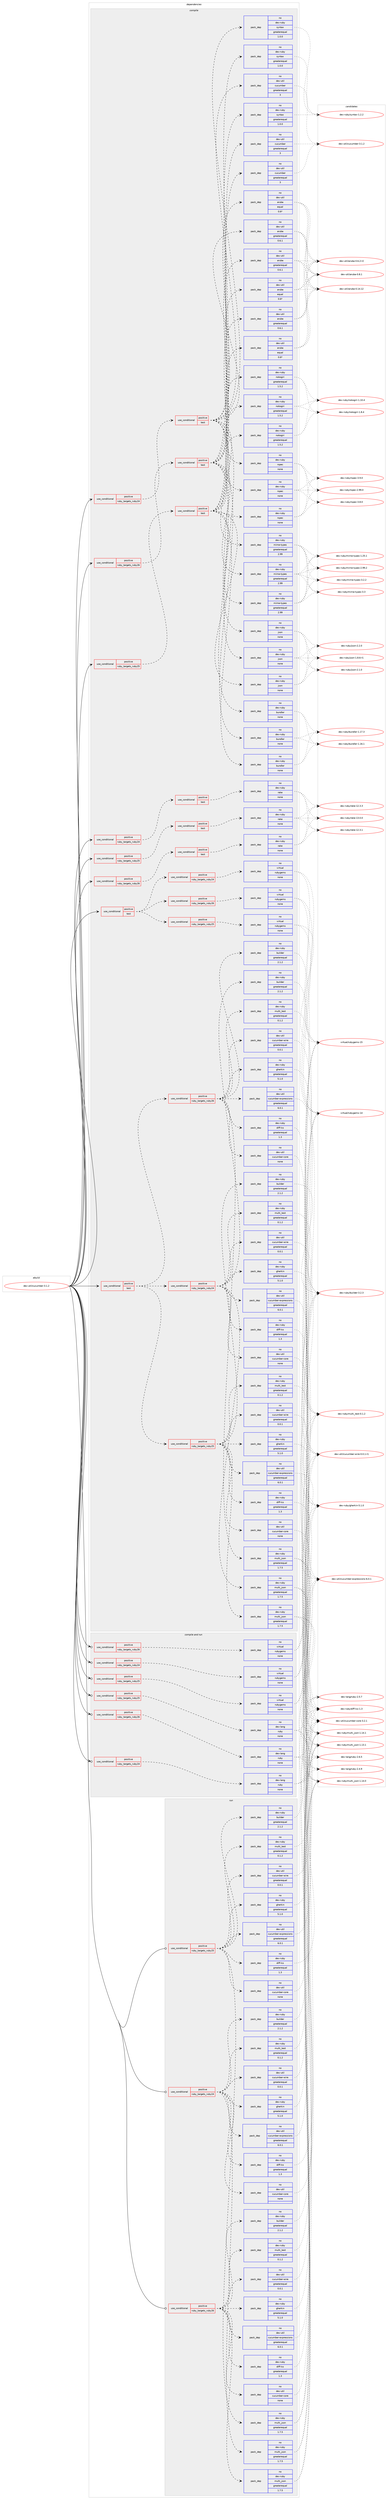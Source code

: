 digraph prolog {

# *************
# Graph options
# *************

newrank=true;
concentrate=true;
compound=true;
graph [rankdir=LR,fontname=Helvetica,fontsize=10,ranksep=1.5];#, ranksep=2.5, nodesep=0.2];
edge  [arrowhead=vee];
node  [fontname=Helvetica,fontsize=10];

# **********
# The ebuild
# **********

subgraph cluster_leftcol {
color=gray;
rank=same;
label=<<i>ebuild</i>>;
id [label="dev-util/cucumber-3.1.2", color=red, width=4, href="../dev-util/cucumber-3.1.2.svg"];
}

# ****************
# The dependencies
# ****************

subgraph cluster_midcol {
color=gray;
label=<<i>dependencies</i>>;
subgraph cluster_compile {
fillcolor="#eeeeee";
style=filled;
label=<<i>compile</i>>;
subgraph cond182196 {
dependency727457 [label=<<TABLE BORDER="0" CELLBORDER="1" CELLSPACING="0" CELLPADDING="4"><TR><TD ROWSPAN="3" CELLPADDING="10">use_conditional</TD></TR><TR><TD>positive</TD></TR><TR><TD>ruby_targets_ruby24</TD></TR></TABLE>>, shape=none, color=red];
subgraph cond182197 {
dependency727458 [label=<<TABLE BORDER="0" CELLBORDER="1" CELLSPACING="0" CELLPADDING="4"><TR><TD ROWSPAN="3" CELLPADDING="10">use_conditional</TD></TR><TR><TD>positive</TD></TR><TR><TD>test</TD></TR></TABLE>>, shape=none, color=red];
subgraph pack533135 {
dependency727459 [label=<<TABLE BORDER="0" CELLBORDER="1" CELLSPACING="0" CELLPADDING="4" WIDTH="220"><TR><TD ROWSPAN="6" CELLPADDING="30">pack_dep</TD></TR><TR><TD WIDTH="110">no</TD></TR><TR><TD>dev-ruby</TD></TR><TR><TD>bundler</TD></TR><TR><TD>none</TD></TR><TR><TD></TD></TR></TABLE>>, shape=none, color=blue];
}
dependency727458:e -> dependency727459:w [weight=20,style="dashed",arrowhead="vee"];
subgraph pack533136 {
dependency727460 [label=<<TABLE BORDER="0" CELLBORDER="1" CELLSPACING="0" CELLPADDING="4" WIDTH="220"><TR><TD ROWSPAN="6" CELLPADDING="30">pack_dep</TD></TR><TR><TD WIDTH="110">no</TD></TR><TR><TD>dev-ruby</TD></TR><TR><TD>rspec</TD></TR><TR><TD>none</TD></TR><TR><TD></TD></TR></TABLE>>, shape=none, color=blue];
}
dependency727458:e -> dependency727460:w [weight=20,style="dashed",arrowhead="vee"];
subgraph pack533137 {
dependency727461 [label=<<TABLE BORDER="0" CELLBORDER="1" CELLSPACING="0" CELLPADDING="4" WIDTH="220"><TR><TD ROWSPAN="6" CELLPADDING="30">pack_dep</TD></TR><TR><TD WIDTH="110">no</TD></TR><TR><TD>dev-ruby</TD></TR><TR><TD>nokogiri</TD></TR><TR><TD>greaterequal</TD></TR><TR><TD>1.5.2</TD></TR></TABLE>>, shape=none, color=blue];
}
dependency727458:e -> dependency727461:w [weight=20,style="dashed",arrowhead="vee"];
subgraph pack533138 {
dependency727462 [label=<<TABLE BORDER="0" CELLBORDER="1" CELLSPACING="0" CELLPADDING="4" WIDTH="220"><TR><TD ROWSPAN="6" CELLPADDING="30">pack_dep</TD></TR><TR><TD WIDTH="110">no</TD></TR><TR><TD>dev-ruby</TD></TR><TR><TD>syntax</TD></TR><TR><TD>greaterequal</TD></TR><TR><TD>1.0.0</TD></TR></TABLE>>, shape=none, color=blue];
}
dependency727458:e -> dependency727462:w [weight=20,style="dashed",arrowhead="vee"];
subgraph pack533139 {
dependency727463 [label=<<TABLE BORDER="0" CELLBORDER="1" CELLSPACING="0" CELLPADDING="4" WIDTH="220"><TR><TD ROWSPAN="6" CELLPADDING="30">pack_dep</TD></TR><TR><TD WIDTH="110">no</TD></TR><TR><TD>dev-util</TD></TR><TR><TD>aruba</TD></TR><TR><TD>greaterequal</TD></TR><TR><TD>0.6.1</TD></TR></TABLE>>, shape=none, color=blue];
}
dependency727458:e -> dependency727463:w [weight=20,style="dashed",arrowhead="vee"];
subgraph pack533140 {
dependency727464 [label=<<TABLE BORDER="0" CELLBORDER="1" CELLSPACING="0" CELLPADDING="4" WIDTH="220"><TR><TD ROWSPAN="6" CELLPADDING="30">pack_dep</TD></TR><TR><TD WIDTH="110">no</TD></TR><TR><TD>dev-util</TD></TR><TR><TD>aruba</TD></TR><TR><TD>equal</TD></TR><TR><TD>0.6*</TD></TR></TABLE>>, shape=none, color=blue];
}
dependency727458:e -> dependency727464:w [weight=20,style="dashed",arrowhead="vee"];
subgraph pack533141 {
dependency727465 [label=<<TABLE BORDER="0" CELLBORDER="1" CELLSPACING="0" CELLPADDING="4" WIDTH="220"><TR><TD ROWSPAN="6" CELLPADDING="30">pack_dep</TD></TR><TR><TD WIDTH="110">no</TD></TR><TR><TD>dev-ruby</TD></TR><TR><TD>json</TD></TR><TR><TD>none</TD></TR><TR><TD></TD></TR></TABLE>>, shape=none, color=blue];
}
dependency727458:e -> dependency727465:w [weight=20,style="dashed",arrowhead="vee"];
subgraph pack533142 {
dependency727466 [label=<<TABLE BORDER="0" CELLBORDER="1" CELLSPACING="0" CELLPADDING="4" WIDTH="220"><TR><TD ROWSPAN="6" CELLPADDING="30">pack_dep</TD></TR><TR><TD WIDTH="110">no</TD></TR><TR><TD>dev-util</TD></TR><TR><TD>cucumber</TD></TR><TR><TD>greaterequal</TD></TR><TR><TD>3</TD></TR></TABLE>>, shape=none, color=blue];
}
dependency727458:e -> dependency727466:w [weight=20,style="dashed",arrowhead="vee"];
subgraph pack533143 {
dependency727467 [label=<<TABLE BORDER="0" CELLBORDER="1" CELLSPACING="0" CELLPADDING="4" WIDTH="220"><TR><TD ROWSPAN="6" CELLPADDING="30">pack_dep</TD></TR><TR><TD WIDTH="110">no</TD></TR><TR><TD>dev-ruby</TD></TR><TR><TD>mime-types</TD></TR><TR><TD>greaterequal</TD></TR><TR><TD>2.99</TD></TR></TABLE>>, shape=none, color=blue];
}
dependency727458:e -> dependency727467:w [weight=20,style="dashed",arrowhead="vee"];
}
dependency727457:e -> dependency727458:w [weight=20,style="dashed",arrowhead="vee"];
}
id:e -> dependency727457:w [weight=20,style="solid",arrowhead="vee"];
subgraph cond182198 {
dependency727468 [label=<<TABLE BORDER="0" CELLBORDER="1" CELLSPACING="0" CELLPADDING="4"><TR><TD ROWSPAN="3" CELLPADDING="10">use_conditional</TD></TR><TR><TD>positive</TD></TR><TR><TD>ruby_targets_ruby24</TD></TR></TABLE>>, shape=none, color=red];
subgraph cond182199 {
dependency727469 [label=<<TABLE BORDER="0" CELLBORDER="1" CELLSPACING="0" CELLPADDING="4"><TR><TD ROWSPAN="3" CELLPADDING="10">use_conditional</TD></TR><TR><TD>positive</TD></TR><TR><TD>test</TD></TR></TABLE>>, shape=none, color=red];
subgraph pack533144 {
dependency727470 [label=<<TABLE BORDER="0" CELLBORDER="1" CELLSPACING="0" CELLPADDING="4" WIDTH="220"><TR><TD ROWSPAN="6" CELLPADDING="30">pack_dep</TD></TR><TR><TD WIDTH="110">no</TD></TR><TR><TD>dev-ruby</TD></TR><TR><TD>rake</TD></TR><TR><TD>none</TD></TR><TR><TD></TD></TR></TABLE>>, shape=none, color=blue];
}
dependency727469:e -> dependency727470:w [weight=20,style="dashed",arrowhead="vee"];
}
dependency727468:e -> dependency727469:w [weight=20,style="dashed",arrowhead="vee"];
}
id:e -> dependency727468:w [weight=20,style="solid",arrowhead="vee"];
subgraph cond182200 {
dependency727471 [label=<<TABLE BORDER="0" CELLBORDER="1" CELLSPACING="0" CELLPADDING="4"><TR><TD ROWSPAN="3" CELLPADDING="10">use_conditional</TD></TR><TR><TD>positive</TD></TR><TR><TD>ruby_targets_ruby25</TD></TR></TABLE>>, shape=none, color=red];
subgraph cond182201 {
dependency727472 [label=<<TABLE BORDER="0" CELLBORDER="1" CELLSPACING="0" CELLPADDING="4"><TR><TD ROWSPAN="3" CELLPADDING="10">use_conditional</TD></TR><TR><TD>positive</TD></TR><TR><TD>test</TD></TR></TABLE>>, shape=none, color=red];
subgraph pack533145 {
dependency727473 [label=<<TABLE BORDER="0" CELLBORDER="1" CELLSPACING="0" CELLPADDING="4" WIDTH="220"><TR><TD ROWSPAN="6" CELLPADDING="30">pack_dep</TD></TR><TR><TD WIDTH="110">no</TD></TR><TR><TD>dev-ruby</TD></TR><TR><TD>bundler</TD></TR><TR><TD>none</TD></TR><TR><TD></TD></TR></TABLE>>, shape=none, color=blue];
}
dependency727472:e -> dependency727473:w [weight=20,style="dashed",arrowhead="vee"];
subgraph pack533146 {
dependency727474 [label=<<TABLE BORDER="0" CELLBORDER="1" CELLSPACING="0" CELLPADDING="4" WIDTH="220"><TR><TD ROWSPAN="6" CELLPADDING="30">pack_dep</TD></TR><TR><TD WIDTH="110">no</TD></TR><TR><TD>dev-ruby</TD></TR><TR><TD>rspec</TD></TR><TR><TD>none</TD></TR><TR><TD></TD></TR></TABLE>>, shape=none, color=blue];
}
dependency727472:e -> dependency727474:w [weight=20,style="dashed",arrowhead="vee"];
subgraph pack533147 {
dependency727475 [label=<<TABLE BORDER="0" CELLBORDER="1" CELLSPACING="0" CELLPADDING="4" WIDTH="220"><TR><TD ROWSPAN="6" CELLPADDING="30">pack_dep</TD></TR><TR><TD WIDTH="110">no</TD></TR><TR><TD>dev-ruby</TD></TR><TR><TD>nokogiri</TD></TR><TR><TD>greaterequal</TD></TR><TR><TD>1.5.2</TD></TR></TABLE>>, shape=none, color=blue];
}
dependency727472:e -> dependency727475:w [weight=20,style="dashed",arrowhead="vee"];
subgraph pack533148 {
dependency727476 [label=<<TABLE BORDER="0" CELLBORDER="1" CELLSPACING="0" CELLPADDING="4" WIDTH="220"><TR><TD ROWSPAN="6" CELLPADDING="30">pack_dep</TD></TR><TR><TD WIDTH="110">no</TD></TR><TR><TD>dev-ruby</TD></TR><TR><TD>syntax</TD></TR><TR><TD>greaterequal</TD></TR><TR><TD>1.0.0</TD></TR></TABLE>>, shape=none, color=blue];
}
dependency727472:e -> dependency727476:w [weight=20,style="dashed",arrowhead="vee"];
subgraph pack533149 {
dependency727477 [label=<<TABLE BORDER="0" CELLBORDER="1" CELLSPACING="0" CELLPADDING="4" WIDTH="220"><TR><TD ROWSPAN="6" CELLPADDING="30">pack_dep</TD></TR><TR><TD WIDTH="110">no</TD></TR><TR><TD>dev-util</TD></TR><TR><TD>aruba</TD></TR><TR><TD>greaterequal</TD></TR><TR><TD>0.6.1</TD></TR></TABLE>>, shape=none, color=blue];
}
dependency727472:e -> dependency727477:w [weight=20,style="dashed",arrowhead="vee"];
subgraph pack533150 {
dependency727478 [label=<<TABLE BORDER="0" CELLBORDER="1" CELLSPACING="0" CELLPADDING="4" WIDTH="220"><TR><TD ROWSPAN="6" CELLPADDING="30">pack_dep</TD></TR><TR><TD WIDTH="110">no</TD></TR><TR><TD>dev-util</TD></TR><TR><TD>aruba</TD></TR><TR><TD>equal</TD></TR><TR><TD>0.6*</TD></TR></TABLE>>, shape=none, color=blue];
}
dependency727472:e -> dependency727478:w [weight=20,style="dashed",arrowhead="vee"];
subgraph pack533151 {
dependency727479 [label=<<TABLE BORDER="0" CELLBORDER="1" CELLSPACING="0" CELLPADDING="4" WIDTH="220"><TR><TD ROWSPAN="6" CELLPADDING="30">pack_dep</TD></TR><TR><TD WIDTH="110">no</TD></TR><TR><TD>dev-ruby</TD></TR><TR><TD>json</TD></TR><TR><TD>none</TD></TR><TR><TD></TD></TR></TABLE>>, shape=none, color=blue];
}
dependency727472:e -> dependency727479:w [weight=20,style="dashed",arrowhead="vee"];
subgraph pack533152 {
dependency727480 [label=<<TABLE BORDER="0" CELLBORDER="1" CELLSPACING="0" CELLPADDING="4" WIDTH="220"><TR><TD ROWSPAN="6" CELLPADDING="30">pack_dep</TD></TR><TR><TD WIDTH="110">no</TD></TR><TR><TD>dev-util</TD></TR><TR><TD>cucumber</TD></TR><TR><TD>greaterequal</TD></TR><TR><TD>3</TD></TR></TABLE>>, shape=none, color=blue];
}
dependency727472:e -> dependency727480:w [weight=20,style="dashed",arrowhead="vee"];
subgraph pack533153 {
dependency727481 [label=<<TABLE BORDER="0" CELLBORDER="1" CELLSPACING="0" CELLPADDING="4" WIDTH="220"><TR><TD ROWSPAN="6" CELLPADDING="30">pack_dep</TD></TR><TR><TD WIDTH="110">no</TD></TR><TR><TD>dev-ruby</TD></TR><TR><TD>mime-types</TD></TR><TR><TD>greaterequal</TD></TR><TR><TD>2.99</TD></TR></TABLE>>, shape=none, color=blue];
}
dependency727472:e -> dependency727481:w [weight=20,style="dashed",arrowhead="vee"];
}
dependency727471:e -> dependency727472:w [weight=20,style="dashed",arrowhead="vee"];
}
id:e -> dependency727471:w [weight=20,style="solid",arrowhead="vee"];
subgraph cond182202 {
dependency727482 [label=<<TABLE BORDER="0" CELLBORDER="1" CELLSPACING="0" CELLPADDING="4"><TR><TD ROWSPAN="3" CELLPADDING="10">use_conditional</TD></TR><TR><TD>positive</TD></TR><TR><TD>ruby_targets_ruby25</TD></TR></TABLE>>, shape=none, color=red];
subgraph cond182203 {
dependency727483 [label=<<TABLE BORDER="0" CELLBORDER="1" CELLSPACING="0" CELLPADDING="4"><TR><TD ROWSPAN="3" CELLPADDING="10">use_conditional</TD></TR><TR><TD>positive</TD></TR><TR><TD>test</TD></TR></TABLE>>, shape=none, color=red];
subgraph pack533154 {
dependency727484 [label=<<TABLE BORDER="0" CELLBORDER="1" CELLSPACING="0" CELLPADDING="4" WIDTH="220"><TR><TD ROWSPAN="6" CELLPADDING="30">pack_dep</TD></TR><TR><TD WIDTH="110">no</TD></TR><TR><TD>dev-ruby</TD></TR><TR><TD>rake</TD></TR><TR><TD>none</TD></TR><TR><TD></TD></TR></TABLE>>, shape=none, color=blue];
}
dependency727483:e -> dependency727484:w [weight=20,style="dashed",arrowhead="vee"];
}
dependency727482:e -> dependency727483:w [weight=20,style="dashed",arrowhead="vee"];
}
id:e -> dependency727482:w [weight=20,style="solid",arrowhead="vee"];
subgraph cond182204 {
dependency727485 [label=<<TABLE BORDER="0" CELLBORDER="1" CELLSPACING="0" CELLPADDING="4"><TR><TD ROWSPAN="3" CELLPADDING="10">use_conditional</TD></TR><TR><TD>positive</TD></TR><TR><TD>ruby_targets_ruby26</TD></TR></TABLE>>, shape=none, color=red];
subgraph cond182205 {
dependency727486 [label=<<TABLE BORDER="0" CELLBORDER="1" CELLSPACING="0" CELLPADDING="4"><TR><TD ROWSPAN="3" CELLPADDING="10">use_conditional</TD></TR><TR><TD>positive</TD></TR><TR><TD>test</TD></TR></TABLE>>, shape=none, color=red];
subgraph pack533155 {
dependency727487 [label=<<TABLE BORDER="0" CELLBORDER="1" CELLSPACING="0" CELLPADDING="4" WIDTH="220"><TR><TD ROWSPAN="6" CELLPADDING="30">pack_dep</TD></TR><TR><TD WIDTH="110">no</TD></TR><TR><TD>dev-ruby</TD></TR><TR><TD>bundler</TD></TR><TR><TD>none</TD></TR><TR><TD></TD></TR></TABLE>>, shape=none, color=blue];
}
dependency727486:e -> dependency727487:w [weight=20,style="dashed",arrowhead="vee"];
subgraph pack533156 {
dependency727488 [label=<<TABLE BORDER="0" CELLBORDER="1" CELLSPACING="0" CELLPADDING="4" WIDTH="220"><TR><TD ROWSPAN="6" CELLPADDING="30">pack_dep</TD></TR><TR><TD WIDTH="110">no</TD></TR><TR><TD>dev-ruby</TD></TR><TR><TD>rspec</TD></TR><TR><TD>none</TD></TR><TR><TD></TD></TR></TABLE>>, shape=none, color=blue];
}
dependency727486:e -> dependency727488:w [weight=20,style="dashed",arrowhead="vee"];
subgraph pack533157 {
dependency727489 [label=<<TABLE BORDER="0" CELLBORDER="1" CELLSPACING="0" CELLPADDING="4" WIDTH="220"><TR><TD ROWSPAN="6" CELLPADDING="30">pack_dep</TD></TR><TR><TD WIDTH="110">no</TD></TR><TR><TD>dev-ruby</TD></TR><TR><TD>nokogiri</TD></TR><TR><TD>greaterequal</TD></TR><TR><TD>1.5.2</TD></TR></TABLE>>, shape=none, color=blue];
}
dependency727486:e -> dependency727489:w [weight=20,style="dashed",arrowhead="vee"];
subgraph pack533158 {
dependency727490 [label=<<TABLE BORDER="0" CELLBORDER="1" CELLSPACING="0" CELLPADDING="4" WIDTH="220"><TR><TD ROWSPAN="6" CELLPADDING="30">pack_dep</TD></TR><TR><TD WIDTH="110">no</TD></TR><TR><TD>dev-ruby</TD></TR><TR><TD>syntax</TD></TR><TR><TD>greaterequal</TD></TR><TR><TD>1.0.0</TD></TR></TABLE>>, shape=none, color=blue];
}
dependency727486:e -> dependency727490:w [weight=20,style="dashed",arrowhead="vee"];
subgraph pack533159 {
dependency727491 [label=<<TABLE BORDER="0" CELLBORDER="1" CELLSPACING="0" CELLPADDING="4" WIDTH="220"><TR><TD ROWSPAN="6" CELLPADDING="30">pack_dep</TD></TR><TR><TD WIDTH="110">no</TD></TR><TR><TD>dev-util</TD></TR><TR><TD>aruba</TD></TR><TR><TD>greaterequal</TD></TR><TR><TD>0.6.1</TD></TR></TABLE>>, shape=none, color=blue];
}
dependency727486:e -> dependency727491:w [weight=20,style="dashed",arrowhead="vee"];
subgraph pack533160 {
dependency727492 [label=<<TABLE BORDER="0" CELLBORDER="1" CELLSPACING="0" CELLPADDING="4" WIDTH="220"><TR><TD ROWSPAN="6" CELLPADDING="30">pack_dep</TD></TR><TR><TD WIDTH="110">no</TD></TR><TR><TD>dev-util</TD></TR><TR><TD>aruba</TD></TR><TR><TD>equal</TD></TR><TR><TD>0.6*</TD></TR></TABLE>>, shape=none, color=blue];
}
dependency727486:e -> dependency727492:w [weight=20,style="dashed",arrowhead="vee"];
subgraph pack533161 {
dependency727493 [label=<<TABLE BORDER="0" CELLBORDER="1" CELLSPACING="0" CELLPADDING="4" WIDTH="220"><TR><TD ROWSPAN="6" CELLPADDING="30">pack_dep</TD></TR><TR><TD WIDTH="110">no</TD></TR><TR><TD>dev-ruby</TD></TR><TR><TD>json</TD></TR><TR><TD>none</TD></TR><TR><TD></TD></TR></TABLE>>, shape=none, color=blue];
}
dependency727486:e -> dependency727493:w [weight=20,style="dashed",arrowhead="vee"];
subgraph pack533162 {
dependency727494 [label=<<TABLE BORDER="0" CELLBORDER="1" CELLSPACING="0" CELLPADDING="4" WIDTH="220"><TR><TD ROWSPAN="6" CELLPADDING="30">pack_dep</TD></TR><TR><TD WIDTH="110">no</TD></TR><TR><TD>dev-util</TD></TR><TR><TD>cucumber</TD></TR><TR><TD>greaterequal</TD></TR><TR><TD>3</TD></TR></TABLE>>, shape=none, color=blue];
}
dependency727486:e -> dependency727494:w [weight=20,style="dashed",arrowhead="vee"];
subgraph pack533163 {
dependency727495 [label=<<TABLE BORDER="0" CELLBORDER="1" CELLSPACING="0" CELLPADDING="4" WIDTH="220"><TR><TD ROWSPAN="6" CELLPADDING="30">pack_dep</TD></TR><TR><TD WIDTH="110">no</TD></TR><TR><TD>dev-ruby</TD></TR><TR><TD>mime-types</TD></TR><TR><TD>greaterequal</TD></TR><TR><TD>2.99</TD></TR></TABLE>>, shape=none, color=blue];
}
dependency727486:e -> dependency727495:w [weight=20,style="dashed",arrowhead="vee"];
}
dependency727485:e -> dependency727486:w [weight=20,style="dashed",arrowhead="vee"];
}
id:e -> dependency727485:w [weight=20,style="solid",arrowhead="vee"];
subgraph cond182206 {
dependency727496 [label=<<TABLE BORDER="0" CELLBORDER="1" CELLSPACING="0" CELLPADDING="4"><TR><TD ROWSPAN="3" CELLPADDING="10">use_conditional</TD></TR><TR><TD>positive</TD></TR><TR><TD>ruby_targets_ruby26</TD></TR></TABLE>>, shape=none, color=red];
subgraph cond182207 {
dependency727497 [label=<<TABLE BORDER="0" CELLBORDER="1" CELLSPACING="0" CELLPADDING="4"><TR><TD ROWSPAN="3" CELLPADDING="10">use_conditional</TD></TR><TR><TD>positive</TD></TR><TR><TD>test</TD></TR></TABLE>>, shape=none, color=red];
subgraph pack533164 {
dependency727498 [label=<<TABLE BORDER="0" CELLBORDER="1" CELLSPACING="0" CELLPADDING="4" WIDTH="220"><TR><TD ROWSPAN="6" CELLPADDING="30">pack_dep</TD></TR><TR><TD WIDTH="110">no</TD></TR><TR><TD>dev-ruby</TD></TR><TR><TD>rake</TD></TR><TR><TD>none</TD></TR><TR><TD></TD></TR></TABLE>>, shape=none, color=blue];
}
dependency727497:e -> dependency727498:w [weight=20,style="dashed",arrowhead="vee"];
}
dependency727496:e -> dependency727497:w [weight=20,style="dashed",arrowhead="vee"];
}
id:e -> dependency727496:w [weight=20,style="solid",arrowhead="vee"];
subgraph cond182208 {
dependency727499 [label=<<TABLE BORDER="0" CELLBORDER="1" CELLSPACING="0" CELLPADDING="4"><TR><TD ROWSPAN="3" CELLPADDING="10">use_conditional</TD></TR><TR><TD>positive</TD></TR><TR><TD>test</TD></TR></TABLE>>, shape=none, color=red];
subgraph cond182209 {
dependency727500 [label=<<TABLE BORDER="0" CELLBORDER="1" CELLSPACING="0" CELLPADDING="4"><TR><TD ROWSPAN="3" CELLPADDING="10">use_conditional</TD></TR><TR><TD>positive</TD></TR><TR><TD>ruby_targets_ruby24</TD></TR></TABLE>>, shape=none, color=red];
subgraph pack533165 {
dependency727501 [label=<<TABLE BORDER="0" CELLBORDER="1" CELLSPACING="0" CELLPADDING="4" WIDTH="220"><TR><TD ROWSPAN="6" CELLPADDING="30">pack_dep</TD></TR><TR><TD WIDTH="110">no</TD></TR><TR><TD>dev-ruby</TD></TR><TR><TD>builder</TD></TR><TR><TD>greaterequal</TD></TR><TR><TD>2.1.2</TD></TR></TABLE>>, shape=none, color=blue];
}
dependency727500:e -> dependency727501:w [weight=20,style="dashed",arrowhead="vee"];
subgraph pack533166 {
dependency727502 [label=<<TABLE BORDER="0" CELLBORDER="1" CELLSPACING="0" CELLPADDING="4" WIDTH="220"><TR><TD ROWSPAN="6" CELLPADDING="30">pack_dep</TD></TR><TR><TD WIDTH="110">no</TD></TR><TR><TD>dev-util</TD></TR><TR><TD>cucumber-core</TD></TR><TR><TD>none</TD></TR><TR><TD></TD></TR></TABLE>>, shape=none, color=blue];
}
dependency727500:e -> dependency727502:w [weight=20,style="dashed",arrowhead="vee"];
subgraph pack533167 {
dependency727503 [label=<<TABLE BORDER="0" CELLBORDER="1" CELLSPACING="0" CELLPADDING="4" WIDTH="220"><TR><TD ROWSPAN="6" CELLPADDING="30">pack_dep</TD></TR><TR><TD WIDTH="110">no</TD></TR><TR><TD>dev-util</TD></TR><TR><TD>cucumber-expressions</TD></TR><TR><TD>greaterequal</TD></TR><TR><TD>6.0.1</TD></TR></TABLE>>, shape=none, color=blue];
}
dependency727500:e -> dependency727503:w [weight=20,style="dashed",arrowhead="vee"];
subgraph pack533168 {
dependency727504 [label=<<TABLE BORDER="0" CELLBORDER="1" CELLSPACING="0" CELLPADDING="4" WIDTH="220"><TR><TD ROWSPAN="6" CELLPADDING="30">pack_dep</TD></TR><TR><TD WIDTH="110">no</TD></TR><TR><TD>dev-util</TD></TR><TR><TD>cucumber-wire</TD></TR><TR><TD>greaterequal</TD></TR><TR><TD>0.0.1</TD></TR></TABLE>>, shape=none, color=blue];
}
dependency727500:e -> dependency727504:w [weight=20,style="dashed",arrowhead="vee"];
subgraph pack533169 {
dependency727505 [label=<<TABLE BORDER="0" CELLBORDER="1" CELLSPACING="0" CELLPADDING="4" WIDTH="220"><TR><TD ROWSPAN="6" CELLPADDING="30">pack_dep</TD></TR><TR><TD WIDTH="110">no</TD></TR><TR><TD>dev-ruby</TD></TR><TR><TD>diff-lcs</TD></TR><TR><TD>greaterequal</TD></TR><TR><TD>1.3</TD></TR></TABLE>>, shape=none, color=blue];
}
dependency727500:e -> dependency727505:w [weight=20,style="dashed",arrowhead="vee"];
subgraph pack533170 {
dependency727506 [label=<<TABLE BORDER="0" CELLBORDER="1" CELLSPACING="0" CELLPADDING="4" WIDTH="220"><TR><TD ROWSPAN="6" CELLPADDING="30">pack_dep</TD></TR><TR><TD WIDTH="110">no</TD></TR><TR><TD>dev-ruby</TD></TR><TR><TD>gherkin</TD></TR><TR><TD>greaterequal</TD></TR><TR><TD>5.1.0</TD></TR></TABLE>>, shape=none, color=blue];
}
dependency727500:e -> dependency727506:w [weight=20,style="dashed",arrowhead="vee"];
subgraph pack533171 {
dependency727507 [label=<<TABLE BORDER="0" CELLBORDER="1" CELLSPACING="0" CELLPADDING="4" WIDTH="220"><TR><TD ROWSPAN="6" CELLPADDING="30">pack_dep</TD></TR><TR><TD WIDTH="110">no</TD></TR><TR><TD>dev-ruby</TD></TR><TR><TD>multi_json</TD></TR><TR><TD>greaterequal</TD></TR><TR><TD>1.7.5</TD></TR></TABLE>>, shape=none, color=blue];
}
dependency727500:e -> dependency727507:w [weight=20,style="dashed",arrowhead="vee"];
subgraph pack533172 {
dependency727508 [label=<<TABLE BORDER="0" CELLBORDER="1" CELLSPACING="0" CELLPADDING="4" WIDTH="220"><TR><TD ROWSPAN="6" CELLPADDING="30">pack_dep</TD></TR><TR><TD WIDTH="110">no</TD></TR><TR><TD>dev-ruby</TD></TR><TR><TD>multi_test</TD></TR><TR><TD>greaterequal</TD></TR><TR><TD>0.1.2</TD></TR></TABLE>>, shape=none, color=blue];
}
dependency727500:e -> dependency727508:w [weight=20,style="dashed",arrowhead="vee"];
}
dependency727499:e -> dependency727500:w [weight=20,style="dashed",arrowhead="vee"];
subgraph cond182210 {
dependency727509 [label=<<TABLE BORDER="0" CELLBORDER="1" CELLSPACING="0" CELLPADDING="4"><TR><TD ROWSPAN="3" CELLPADDING="10">use_conditional</TD></TR><TR><TD>positive</TD></TR><TR><TD>ruby_targets_ruby25</TD></TR></TABLE>>, shape=none, color=red];
subgraph pack533173 {
dependency727510 [label=<<TABLE BORDER="0" CELLBORDER="1" CELLSPACING="0" CELLPADDING="4" WIDTH="220"><TR><TD ROWSPAN="6" CELLPADDING="30">pack_dep</TD></TR><TR><TD WIDTH="110">no</TD></TR><TR><TD>dev-ruby</TD></TR><TR><TD>builder</TD></TR><TR><TD>greaterequal</TD></TR><TR><TD>2.1.2</TD></TR></TABLE>>, shape=none, color=blue];
}
dependency727509:e -> dependency727510:w [weight=20,style="dashed",arrowhead="vee"];
subgraph pack533174 {
dependency727511 [label=<<TABLE BORDER="0" CELLBORDER="1" CELLSPACING="0" CELLPADDING="4" WIDTH="220"><TR><TD ROWSPAN="6" CELLPADDING="30">pack_dep</TD></TR><TR><TD WIDTH="110">no</TD></TR><TR><TD>dev-util</TD></TR><TR><TD>cucumber-core</TD></TR><TR><TD>none</TD></TR><TR><TD></TD></TR></TABLE>>, shape=none, color=blue];
}
dependency727509:e -> dependency727511:w [weight=20,style="dashed",arrowhead="vee"];
subgraph pack533175 {
dependency727512 [label=<<TABLE BORDER="0" CELLBORDER="1" CELLSPACING="0" CELLPADDING="4" WIDTH="220"><TR><TD ROWSPAN="6" CELLPADDING="30">pack_dep</TD></TR><TR><TD WIDTH="110">no</TD></TR><TR><TD>dev-util</TD></TR><TR><TD>cucumber-expressions</TD></TR><TR><TD>greaterequal</TD></TR><TR><TD>6.0.1</TD></TR></TABLE>>, shape=none, color=blue];
}
dependency727509:e -> dependency727512:w [weight=20,style="dashed",arrowhead="vee"];
subgraph pack533176 {
dependency727513 [label=<<TABLE BORDER="0" CELLBORDER="1" CELLSPACING="0" CELLPADDING="4" WIDTH="220"><TR><TD ROWSPAN="6" CELLPADDING="30">pack_dep</TD></TR><TR><TD WIDTH="110">no</TD></TR><TR><TD>dev-util</TD></TR><TR><TD>cucumber-wire</TD></TR><TR><TD>greaterequal</TD></TR><TR><TD>0.0.1</TD></TR></TABLE>>, shape=none, color=blue];
}
dependency727509:e -> dependency727513:w [weight=20,style="dashed",arrowhead="vee"];
subgraph pack533177 {
dependency727514 [label=<<TABLE BORDER="0" CELLBORDER="1" CELLSPACING="0" CELLPADDING="4" WIDTH="220"><TR><TD ROWSPAN="6" CELLPADDING="30">pack_dep</TD></TR><TR><TD WIDTH="110">no</TD></TR><TR><TD>dev-ruby</TD></TR><TR><TD>diff-lcs</TD></TR><TR><TD>greaterequal</TD></TR><TR><TD>1.3</TD></TR></TABLE>>, shape=none, color=blue];
}
dependency727509:e -> dependency727514:w [weight=20,style="dashed",arrowhead="vee"];
subgraph pack533178 {
dependency727515 [label=<<TABLE BORDER="0" CELLBORDER="1" CELLSPACING="0" CELLPADDING="4" WIDTH="220"><TR><TD ROWSPAN="6" CELLPADDING="30">pack_dep</TD></TR><TR><TD WIDTH="110">no</TD></TR><TR><TD>dev-ruby</TD></TR><TR><TD>gherkin</TD></TR><TR><TD>greaterequal</TD></TR><TR><TD>5.1.0</TD></TR></TABLE>>, shape=none, color=blue];
}
dependency727509:e -> dependency727515:w [weight=20,style="dashed",arrowhead="vee"];
subgraph pack533179 {
dependency727516 [label=<<TABLE BORDER="0" CELLBORDER="1" CELLSPACING="0" CELLPADDING="4" WIDTH="220"><TR><TD ROWSPAN="6" CELLPADDING="30">pack_dep</TD></TR><TR><TD WIDTH="110">no</TD></TR><TR><TD>dev-ruby</TD></TR><TR><TD>multi_json</TD></TR><TR><TD>greaterequal</TD></TR><TR><TD>1.7.5</TD></TR></TABLE>>, shape=none, color=blue];
}
dependency727509:e -> dependency727516:w [weight=20,style="dashed",arrowhead="vee"];
subgraph pack533180 {
dependency727517 [label=<<TABLE BORDER="0" CELLBORDER="1" CELLSPACING="0" CELLPADDING="4" WIDTH="220"><TR><TD ROWSPAN="6" CELLPADDING="30">pack_dep</TD></TR><TR><TD WIDTH="110">no</TD></TR><TR><TD>dev-ruby</TD></TR><TR><TD>multi_test</TD></TR><TR><TD>greaterequal</TD></TR><TR><TD>0.1.2</TD></TR></TABLE>>, shape=none, color=blue];
}
dependency727509:e -> dependency727517:w [weight=20,style="dashed",arrowhead="vee"];
}
dependency727499:e -> dependency727509:w [weight=20,style="dashed",arrowhead="vee"];
subgraph cond182211 {
dependency727518 [label=<<TABLE BORDER="0" CELLBORDER="1" CELLSPACING="0" CELLPADDING="4"><TR><TD ROWSPAN="3" CELLPADDING="10">use_conditional</TD></TR><TR><TD>positive</TD></TR><TR><TD>ruby_targets_ruby26</TD></TR></TABLE>>, shape=none, color=red];
subgraph pack533181 {
dependency727519 [label=<<TABLE BORDER="0" CELLBORDER="1" CELLSPACING="0" CELLPADDING="4" WIDTH="220"><TR><TD ROWSPAN="6" CELLPADDING="30">pack_dep</TD></TR><TR><TD WIDTH="110">no</TD></TR><TR><TD>dev-ruby</TD></TR><TR><TD>builder</TD></TR><TR><TD>greaterequal</TD></TR><TR><TD>2.1.2</TD></TR></TABLE>>, shape=none, color=blue];
}
dependency727518:e -> dependency727519:w [weight=20,style="dashed",arrowhead="vee"];
subgraph pack533182 {
dependency727520 [label=<<TABLE BORDER="0" CELLBORDER="1" CELLSPACING="0" CELLPADDING="4" WIDTH="220"><TR><TD ROWSPAN="6" CELLPADDING="30">pack_dep</TD></TR><TR><TD WIDTH="110">no</TD></TR><TR><TD>dev-util</TD></TR><TR><TD>cucumber-core</TD></TR><TR><TD>none</TD></TR><TR><TD></TD></TR></TABLE>>, shape=none, color=blue];
}
dependency727518:e -> dependency727520:w [weight=20,style="dashed",arrowhead="vee"];
subgraph pack533183 {
dependency727521 [label=<<TABLE BORDER="0" CELLBORDER="1" CELLSPACING="0" CELLPADDING="4" WIDTH="220"><TR><TD ROWSPAN="6" CELLPADDING="30">pack_dep</TD></TR><TR><TD WIDTH="110">no</TD></TR><TR><TD>dev-util</TD></TR><TR><TD>cucumber-expressions</TD></TR><TR><TD>greaterequal</TD></TR><TR><TD>6.0.1</TD></TR></TABLE>>, shape=none, color=blue];
}
dependency727518:e -> dependency727521:w [weight=20,style="dashed",arrowhead="vee"];
subgraph pack533184 {
dependency727522 [label=<<TABLE BORDER="0" CELLBORDER="1" CELLSPACING="0" CELLPADDING="4" WIDTH="220"><TR><TD ROWSPAN="6" CELLPADDING="30">pack_dep</TD></TR><TR><TD WIDTH="110">no</TD></TR><TR><TD>dev-util</TD></TR><TR><TD>cucumber-wire</TD></TR><TR><TD>greaterequal</TD></TR><TR><TD>0.0.1</TD></TR></TABLE>>, shape=none, color=blue];
}
dependency727518:e -> dependency727522:w [weight=20,style="dashed",arrowhead="vee"];
subgraph pack533185 {
dependency727523 [label=<<TABLE BORDER="0" CELLBORDER="1" CELLSPACING="0" CELLPADDING="4" WIDTH="220"><TR><TD ROWSPAN="6" CELLPADDING="30">pack_dep</TD></TR><TR><TD WIDTH="110">no</TD></TR><TR><TD>dev-ruby</TD></TR><TR><TD>diff-lcs</TD></TR><TR><TD>greaterequal</TD></TR><TR><TD>1.3</TD></TR></TABLE>>, shape=none, color=blue];
}
dependency727518:e -> dependency727523:w [weight=20,style="dashed",arrowhead="vee"];
subgraph pack533186 {
dependency727524 [label=<<TABLE BORDER="0" CELLBORDER="1" CELLSPACING="0" CELLPADDING="4" WIDTH="220"><TR><TD ROWSPAN="6" CELLPADDING="30">pack_dep</TD></TR><TR><TD WIDTH="110">no</TD></TR><TR><TD>dev-ruby</TD></TR><TR><TD>gherkin</TD></TR><TR><TD>greaterequal</TD></TR><TR><TD>5.1.0</TD></TR></TABLE>>, shape=none, color=blue];
}
dependency727518:e -> dependency727524:w [weight=20,style="dashed",arrowhead="vee"];
subgraph pack533187 {
dependency727525 [label=<<TABLE BORDER="0" CELLBORDER="1" CELLSPACING="0" CELLPADDING="4" WIDTH="220"><TR><TD ROWSPAN="6" CELLPADDING="30">pack_dep</TD></TR><TR><TD WIDTH="110">no</TD></TR><TR><TD>dev-ruby</TD></TR><TR><TD>multi_json</TD></TR><TR><TD>greaterequal</TD></TR><TR><TD>1.7.5</TD></TR></TABLE>>, shape=none, color=blue];
}
dependency727518:e -> dependency727525:w [weight=20,style="dashed",arrowhead="vee"];
subgraph pack533188 {
dependency727526 [label=<<TABLE BORDER="0" CELLBORDER="1" CELLSPACING="0" CELLPADDING="4" WIDTH="220"><TR><TD ROWSPAN="6" CELLPADDING="30">pack_dep</TD></TR><TR><TD WIDTH="110">no</TD></TR><TR><TD>dev-ruby</TD></TR><TR><TD>multi_test</TD></TR><TR><TD>greaterequal</TD></TR><TR><TD>0.1.2</TD></TR></TABLE>>, shape=none, color=blue];
}
dependency727518:e -> dependency727526:w [weight=20,style="dashed",arrowhead="vee"];
}
dependency727499:e -> dependency727518:w [weight=20,style="dashed",arrowhead="vee"];
}
id:e -> dependency727499:w [weight=20,style="solid",arrowhead="vee"];
subgraph cond182212 {
dependency727527 [label=<<TABLE BORDER="0" CELLBORDER="1" CELLSPACING="0" CELLPADDING="4"><TR><TD ROWSPAN="3" CELLPADDING="10">use_conditional</TD></TR><TR><TD>positive</TD></TR><TR><TD>test</TD></TR></TABLE>>, shape=none, color=red];
subgraph cond182213 {
dependency727528 [label=<<TABLE BORDER="0" CELLBORDER="1" CELLSPACING="0" CELLPADDING="4"><TR><TD ROWSPAN="3" CELLPADDING="10">use_conditional</TD></TR><TR><TD>positive</TD></TR><TR><TD>ruby_targets_ruby24</TD></TR></TABLE>>, shape=none, color=red];
subgraph pack533189 {
dependency727529 [label=<<TABLE BORDER="0" CELLBORDER="1" CELLSPACING="0" CELLPADDING="4" WIDTH="220"><TR><TD ROWSPAN="6" CELLPADDING="30">pack_dep</TD></TR><TR><TD WIDTH="110">no</TD></TR><TR><TD>virtual</TD></TR><TR><TD>rubygems</TD></TR><TR><TD>none</TD></TR><TR><TD></TD></TR></TABLE>>, shape=none, color=blue];
}
dependency727528:e -> dependency727529:w [weight=20,style="dashed",arrowhead="vee"];
}
dependency727527:e -> dependency727528:w [weight=20,style="dashed",arrowhead="vee"];
subgraph cond182214 {
dependency727530 [label=<<TABLE BORDER="0" CELLBORDER="1" CELLSPACING="0" CELLPADDING="4"><TR><TD ROWSPAN="3" CELLPADDING="10">use_conditional</TD></TR><TR><TD>positive</TD></TR><TR><TD>ruby_targets_ruby25</TD></TR></TABLE>>, shape=none, color=red];
subgraph pack533190 {
dependency727531 [label=<<TABLE BORDER="0" CELLBORDER="1" CELLSPACING="0" CELLPADDING="4" WIDTH="220"><TR><TD ROWSPAN="6" CELLPADDING="30">pack_dep</TD></TR><TR><TD WIDTH="110">no</TD></TR><TR><TD>virtual</TD></TR><TR><TD>rubygems</TD></TR><TR><TD>none</TD></TR><TR><TD></TD></TR></TABLE>>, shape=none, color=blue];
}
dependency727530:e -> dependency727531:w [weight=20,style="dashed",arrowhead="vee"];
}
dependency727527:e -> dependency727530:w [weight=20,style="dashed",arrowhead="vee"];
subgraph cond182215 {
dependency727532 [label=<<TABLE BORDER="0" CELLBORDER="1" CELLSPACING="0" CELLPADDING="4"><TR><TD ROWSPAN="3" CELLPADDING="10">use_conditional</TD></TR><TR><TD>positive</TD></TR><TR><TD>ruby_targets_ruby26</TD></TR></TABLE>>, shape=none, color=red];
subgraph pack533191 {
dependency727533 [label=<<TABLE BORDER="0" CELLBORDER="1" CELLSPACING="0" CELLPADDING="4" WIDTH="220"><TR><TD ROWSPAN="6" CELLPADDING="30">pack_dep</TD></TR><TR><TD WIDTH="110">no</TD></TR><TR><TD>virtual</TD></TR><TR><TD>rubygems</TD></TR><TR><TD>none</TD></TR><TR><TD></TD></TR></TABLE>>, shape=none, color=blue];
}
dependency727532:e -> dependency727533:w [weight=20,style="dashed",arrowhead="vee"];
}
dependency727527:e -> dependency727532:w [weight=20,style="dashed",arrowhead="vee"];
}
id:e -> dependency727527:w [weight=20,style="solid",arrowhead="vee"];
}
subgraph cluster_compileandrun {
fillcolor="#eeeeee";
style=filled;
label=<<i>compile and run</i>>;
subgraph cond182216 {
dependency727534 [label=<<TABLE BORDER="0" CELLBORDER="1" CELLSPACING="0" CELLPADDING="4"><TR><TD ROWSPAN="3" CELLPADDING="10">use_conditional</TD></TR><TR><TD>positive</TD></TR><TR><TD>ruby_targets_ruby24</TD></TR></TABLE>>, shape=none, color=red];
subgraph pack533192 {
dependency727535 [label=<<TABLE BORDER="0" CELLBORDER="1" CELLSPACING="0" CELLPADDING="4" WIDTH="220"><TR><TD ROWSPAN="6" CELLPADDING="30">pack_dep</TD></TR><TR><TD WIDTH="110">no</TD></TR><TR><TD>dev-lang</TD></TR><TR><TD>ruby</TD></TR><TR><TD>none</TD></TR><TR><TD></TD></TR></TABLE>>, shape=none, color=blue];
}
dependency727534:e -> dependency727535:w [weight=20,style="dashed",arrowhead="vee"];
}
id:e -> dependency727534:w [weight=20,style="solid",arrowhead="odotvee"];
subgraph cond182217 {
dependency727536 [label=<<TABLE BORDER="0" CELLBORDER="1" CELLSPACING="0" CELLPADDING="4"><TR><TD ROWSPAN="3" CELLPADDING="10">use_conditional</TD></TR><TR><TD>positive</TD></TR><TR><TD>ruby_targets_ruby24</TD></TR></TABLE>>, shape=none, color=red];
subgraph pack533193 {
dependency727537 [label=<<TABLE BORDER="0" CELLBORDER="1" CELLSPACING="0" CELLPADDING="4" WIDTH="220"><TR><TD ROWSPAN="6" CELLPADDING="30">pack_dep</TD></TR><TR><TD WIDTH="110">no</TD></TR><TR><TD>virtual</TD></TR><TR><TD>rubygems</TD></TR><TR><TD>none</TD></TR><TR><TD></TD></TR></TABLE>>, shape=none, color=blue];
}
dependency727536:e -> dependency727537:w [weight=20,style="dashed",arrowhead="vee"];
}
id:e -> dependency727536:w [weight=20,style="solid",arrowhead="odotvee"];
subgraph cond182218 {
dependency727538 [label=<<TABLE BORDER="0" CELLBORDER="1" CELLSPACING="0" CELLPADDING="4"><TR><TD ROWSPAN="3" CELLPADDING="10">use_conditional</TD></TR><TR><TD>positive</TD></TR><TR><TD>ruby_targets_ruby25</TD></TR></TABLE>>, shape=none, color=red];
subgraph pack533194 {
dependency727539 [label=<<TABLE BORDER="0" CELLBORDER="1" CELLSPACING="0" CELLPADDING="4" WIDTH="220"><TR><TD ROWSPAN="6" CELLPADDING="30">pack_dep</TD></TR><TR><TD WIDTH="110">no</TD></TR><TR><TD>dev-lang</TD></TR><TR><TD>ruby</TD></TR><TR><TD>none</TD></TR><TR><TD></TD></TR></TABLE>>, shape=none, color=blue];
}
dependency727538:e -> dependency727539:w [weight=20,style="dashed",arrowhead="vee"];
}
id:e -> dependency727538:w [weight=20,style="solid",arrowhead="odotvee"];
subgraph cond182219 {
dependency727540 [label=<<TABLE BORDER="0" CELLBORDER="1" CELLSPACING="0" CELLPADDING="4"><TR><TD ROWSPAN="3" CELLPADDING="10">use_conditional</TD></TR><TR><TD>positive</TD></TR><TR><TD>ruby_targets_ruby25</TD></TR></TABLE>>, shape=none, color=red];
subgraph pack533195 {
dependency727541 [label=<<TABLE BORDER="0" CELLBORDER="1" CELLSPACING="0" CELLPADDING="4" WIDTH="220"><TR><TD ROWSPAN="6" CELLPADDING="30">pack_dep</TD></TR><TR><TD WIDTH="110">no</TD></TR><TR><TD>virtual</TD></TR><TR><TD>rubygems</TD></TR><TR><TD>none</TD></TR><TR><TD></TD></TR></TABLE>>, shape=none, color=blue];
}
dependency727540:e -> dependency727541:w [weight=20,style="dashed",arrowhead="vee"];
}
id:e -> dependency727540:w [weight=20,style="solid",arrowhead="odotvee"];
subgraph cond182220 {
dependency727542 [label=<<TABLE BORDER="0" CELLBORDER="1" CELLSPACING="0" CELLPADDING="4"><TR><TD ROWSPAN="3" CELLPADDING="10">use_conditional</TD></TR><TR><TD>positive</TD></TR><TR><TD>ruby_targets_ruby26</TD></TR></TABLE>>, shape=none, color=red];
subgraph pack533196 {
dependency727543 [label=<<TABLE BORDER="0" CELLBORDER="1" CELLSPACING="0" CELLPADDING="4" WIDTH="220"><TR><TD ROWSPAN="6" CELLPADDING="30">pack_dep</TD></TR><TR><TD WIDTH="110">no</TD></TR><TR><TD>dev-lang</TD></TR><TR><TD>ruby</TD></TR><TR><TD>none</TD></TR><TR><TD></TD></TR></TABLE>>, shape=none, color=blue];
}
dependency727542:e -> dependency727543:w [weight=20,style="dashed",arrowhead="vee"];
}
id:e -> dependency727542:w [weight=20,style="solid",arrowhead="odotvee"];
subgraph cond182221 {
dependency727544 [label=<<TABLE BORDER="0" CELLBORDER="1" CELLSPACING="0" CELLPADDING="4"><TR><TD ROWSPAN="3" CELLPADDING="10">use_conditional</TD></TR><TR><TD>positive</TD></TR><TR><TD>ruby_targets_ruby26</TD></TR></TABLE>>, shape=none, color=red];
subgraph pack533197 {
dependency727545 [label=<<TABLE BORDER="0" CELLBORDER="1" CELLSPACING="0" CELLPADDING="4" WIDTH="220"><TR><TD ROWSPAN="6" CELLPADDING="30">pack_dep</TD></TR><TR><TD WIDTH="110">no</TD></TR><TR><TD>virtual</TD></TR><TR><TD>rubygems</TD></TR><TR><TD>none</TD></TR><TR><TD></TD></TR></TABLE>>, shape=none, color=blue];
}
dependency727544:e -> dependency727545:w [weight=20,style="dashed",arrowhead="vee"];
}
id:e -> dependency727544:w [weight=20,style="solid",arrowhead="odotvee"];
}
subgraph cluster_run {
fillcolor="#eeeeee";
style=filled;
label=<<i>run</i>>;
subgraph cond182222 {
dependency727546 [label=<<TABLE BORDER="0" CELLBORDER="1" CELLSPACING="0" CELLPADDING="4"><TR><TD ROWSPAN="3" CELLPADDING="10">use_conditional</TD></TR><TR><TD>positive</TD></TR><TR><TD>ruby_targets_ruby24</TD></TR></TABLE>>, shape=none, color=red];
subgraph pack533198 {
dependency727547 [label=<<TABLE BORDER="0" CELLBORDER="1" CELLSPACING="0" CELLPADDING="4" WIDTH="220"><TR><TD ROWSPAN="6" CELLPADDING="30">pack_dep</TD></TR><TR><TD WIDTH="110">no</TD></TR><TR><TD>dev-ruby</TD></TR><TR><TD>builder</TD></TR><TR><TD>greaterequal</TD></TR><TR><TD>2.1.2</TD></TR></TABLE>>, shape=none, color=blue];
}
dependency727546:e -> dependency727547:w [weight=20,style="dashed",arrowhead="vee"];
subgraph pack533199 {
dependency727548 [label=<<TABLE BORDER="0" CELLBORDER="1" CELLSPACING="0" CELLPADDING="4" WIDTH="220"><TR><TD ROWSPAN="6" CELLPADDING="30">pack_dep</TD></TR><TR><TD WIDTH="110">no</TD></TR><TR><TD>dev-util</TD></TR><TR><TD>cucumber-core</TD></TR><TR><TD>none</TD></TR><TR><TD></TD></TR></TABLE>>, shape=none, color=blue];
}
dependency727546:e -> dependency727548:w [weight=20,style="dashed",arrowhead="vee"];
subgraph pack533200 {
dependency727549 [label=<<TABLE BORDER="0" CELLBORDER="1" CELLSPACING="0" CELLPADDING="4" WIDTH="220"><TR><TD ROWSPAN="6" CELLPADDING="30">pack_dep</TD></TR><TR><TD WIDTH="110">no</TD></TR><TR><TD>dev-util</TD></TR><TR><TD>cucumber-expressions</TD></TR><TR><TD>greaterequal</TD></TR><TR><TD>6.0.1</TD></TR></TABLE>>, shape=none, color=blue];
}
dependency727546:e -> dependency727549:w [weight=20,style="dashed",arrowhead="vee"];
subgraph pack533201 {
dependency727550 [label=<<TABLE BORDER="0" CELLBORDER="1" CELLSPACING="0" CELLPADDING="4" WIDTH="220"><TR><TD ROWSPAN="6" CELLPADDING="30">pack_dep</TD></TR><TR><TD WIDTH="110">no</TD></TR><TR><TD>dev-util</TD></TR><TR><TD>cucumber-wire</TD></TR><TR><TD>greaterequal</TD></TR><TR><TD>0.0.1</TD></TR></TABLE>>, shape=none, color=blue];
}
dependency727546:e -> dependency727550:w [weight=20,style="dashed",arrowhead="vee"];
subgraph pack533202 {
dependency727551 [label=<<TABLE BORDER="0" CELLBORDER="1" CELLSPACING="0" CELLPADDING="4" WIDTH="220"><TR><TD ROWSPAN="6" CELLPADDING="30">pack_dep</TD></TR><TR><TD WIDTH="110">no</TD></TR><TR><TD>dev-ruby</TD></TR><TR><TD>diff-lcs</TD></TR><TR><TD>greaterequal</TD></TR><TR><TD>1.3</TD></TR></TABLE>>, shape=none, color=blue];
}
dependency727546:e -> dependency727551:w [weight=20,style="dashed",arrowhead="vee"];
subgraph pack533203 {
dependency727552 [label=<<TABLE BORDER="0" CELLBORDER="1" CELLSPACING="0" CELLPADDING="4" WIDTH="220"><TR><TD ROWSPAN="6" CELLPADDING="30">pack_dep</TD></TR><TR><TD WIDTH="110">no</TD></TR><TR><TD>dev-ruby</TD></TR><TR><TD>gherkin</TD></TR><TR><TD>greaterequal</TD></TR><TR><TD>5.1.0</TD></TR></TABLE>>, shape=none, color=blue];
}
dependency727546:e -> dependency727552:w [weight=20,style="dashed",arrowhead="vee"];
subgraph pack533204 {
dependency727553 [label=<<TABLE BORDER="0" CELLBORDER="1" CELLSPACING="0" CELLPADDING="4" WIDTH="220"><TR><TD ROWSPAN="6" CELLPADDING="30">pack_dep</TD></TR><TR><TD WIDTH="110">no</TD></TR><TR><TD>dev-ruby</TD></TR><TR><TD>multi_json</TD></TR><TR><TD>greaterequal</TD></TR><TR><TD>1.7.5</TD></TR></TABLE>>, shape=none, color=blue];
}
dependency727546:e -> dependency727553:w [weight=20,style="dashed",arrowhead="vee"];
subgraph pack533205 {
dependency727554 [label=<<TABLE BORDER="0" CELLBORDER="1" CELLSPACING="0" CELLPADDING="4" WIDTH="220"><TR><TD ROWSPAN="6" CELLPADDING="30">pack_dep</TD></TR><TR><TD WIDTH="110">no</TD></TR><TR><TD>dev-ruby</TD></TR><TR><TD>multi_test</TD></TR><TR><TD>greaterequal</TD></TR><TR><TD>0.1.2</TD></TR></TABLE>>, shape=none, color=blue];
}
dependency727546:e -> dependency727554:w [weight=20,style="dashed",arrowhead="vee"];
}
id:e -> dependency727546:w [weight=20,style="solid",arrowhead="odot"];
subgraph cond182223 {
dependency727555 [label=<<TABLE BORDER="0" CELLBORDER="1" CELLSPACING="0" CELLPADDING="4"><TR><TD ROWSPAN="3" CELLPADDING="10">use_conditional</TD></TR><TR><TD>positive</TD></TR><TR><TD>ruby_targets_ruby25</TD></TR></TABLE>>, shape=none, color=red];
subgraph pack533206 {
dependency727556 [label=<<TABLE BORDER="0" CELLBORDER="1" CELLSPACING="0" CELLPADDING="4" WIDTH="220"><TR><TD ROWSPAN="6" CELLPADDING="30">pack_dep</TD></TR><TR><TD WIDTH="110">no</TD></TR><TR><TD>dev-ruby</TD></TR><TR><TD>builder</TD></TR><TR><TD>greaterequal</TD></TR><TR><TD>2.1.2</TD></TR></TABLE>>, shape=none, color=blue];
}
dependency727555:e -> dependency727556:w [weight=20,style="dashed",arrowhead="vee"];
subgraph pack533207 {
dependency727557 [label=<<TABLE BORDER="0" CELLBORDER="1" CELLSPACING="0" CELLPADDING="4" WIDTH="220"><TR><TD ROWSPAN="6" CELLPADDING="30">pack_dep</TD></TR><TR><TD WIDTH="110">no</TD></TR><TR><TD>dev-util</TD></TR><TR><TD>cucumber-core</TD></TR><TR><TD>none</TD></TR><TR><TD></TD></TR></TABLE>>, shape=none, color=blue];
}
dependency727555:e -> dependency727557:w [weight=20,style="dashed",arrowhead="vee"];
subgraph pack533208 {
dependency727558 [label=<<TABLE BORDER="0" CELLBORDER="1" CELLSPACING="0" CELLPADDING="4" WIDTH="220"><TR><TD ROWSPAN="6" CELLPADDING="30">pack_dep</TD></TR><TR><TD WIDTH="110">no</TD></TR><TR><TD>dev-util</TD></TR><TR><TD>cucumber-expressions</TD></TR><TR><TD>greaterequal</TD></TR><TR><TD>6.0.1</TD></TR></TABLE>>, shape=none, color=blue];
}
dependency727555:e -> dependency727558:w [weight=20,style="dashed",arrowhead="vee"];
subgraph pack533209 {
dependency727559 [label=<<TABLE BORDER="0" CELLBORDER="1" CELLSPACING="0" CELLPADDING="4" WIDTH="220"><TR><TD ROWSPAN="6" CELLPADDING="30">pack_dep</TD></TR><TR><TD WIDTH="110">no</TD></TR><TR><TD>dev-util</TD></TR><TR><TD>cucumber-wire</TD></TR><TR><TD>greaterequal</TD></TR><TR><TD>0.0.1</TD></TR></TABLE>>, shape=none, color=blue];
}
dependency727555:e -> dependency727559:w [weight=20,style="dashed",arrowhead="vee"];
subgraph pack533210 {
dependency727560 [label=<<TABLE BORDER="0" CELLBORDER="1" CELLSPACING="0" CELLPADDING="4" WIDTH="220"><TR><TD ROWSPAN="6" CELLPADDING="30">pack_dep</TD></TR><TR><TD WIDTH="110">no</TD></TR><TR><TD>dev-ruby</TD></TR><TR><TD>diff-lcs</TD></TR><TR><TD>greaterequal</TD></TR><TR><TD>1.3</TD></TR></TABLE>>, shape=none, color=blue];
}
dependency727555:e -> dependency727560:w [weight=20,style="dashed",arrowhead="vee"];
subgraph pack533211 {
dependency727561 [label=<<TABLE BORDER="0" CELLBORDER="1" CELLSPACING="0" CELLPADDING="4" WIDTH="220"><TR><TD ROWSPAN="6" CELLPADDING="30">pack_dep</TD></TR><TR><TD WIDTH="110">no</TD></TR><TR><TD>dev-ruby</TD></TR><TR><TD>gherkin</TD></TR><TR><TD>greaterequal</TD></TR><TR><TD>5.1.0</TD></TR></TABLE>>, shape=none, color=blue];
}
dependency727555:e -> dependency727561:w [weight=20,style="dashed",arrowhead="vee"];
subgraph pack533212 {
dependency727562 [label=<<TABLE BORDER="0" CELLBORDER="1" CELLSPACING="0" CELLPADDING="4" WIDTH="220"><TR><TD ROWSPAN="6" CELLPADDING="30">pack_dep</TD></TR><TR><TD WIDTH="110">no</TD></TR><TR><TD>dev-ruby</TD></TR><TR><TD>multi_json</TD></TR><TR><TD>greaterequal</TD></TR><TR><TD>1.7.5</TD></TR></TABLE>>, shape=none, color=blue];
}
dependency727555:e -> dependency727562:w [weight=20,style="dashed",arrowhead="vee"];
subgraph pack533213 {
dependency727563 [label=<<TABLE BORDER="0" CELLBORDER="1" CELLSPACING="0" CELLPADDING="4" WIDTH="220"><TR><TD ROWSPAN="6" CELLPADDING="30">pack_dep</TD></TR><TR><TD WIDTH="110">no</TD></TR><TR><TD>dev-ruby</TD></TR><TR><TD>multi_test</TD></TR><TR><TD>greaterequal</TD></TR><TR><TD>0.1.2</TD></TR></TABLE>>, shape=none, color=blue];
}
dependency727555:e -> dependency727563:w [weight=20,style="dashed",arrowhead="vee"];
}
id:e -> dependency727555:w [weight=20,style="solid",arrowhead="odot"];
subgraph cond182224 {
dependency727564 [label=<<TABLE BORDER="0" CELLBORDER="1" CELLSPACING="0" CELLPADDING="4"><TR><TD ROWSPAN="3" CELLPADDING="10">use_conditional</TD></TR><TR><TD>positive</TD></TR><TR><TD>ruby_targets_ruby26</TD></TR></TABLE>>, shape=none, color=red];
subgraph pack533214 {
dependency727565 [label=<<TABLE BORDER="0" CELLBORDER="1" CELLSPACING="0" CELLPADDING="4" WIDTH="220"><TR><TD ROWSPAN="6" CELLPADDING="30">pack_dep</TD></TR><TR><TD WIDTH="110">no</TD></TR><TR><TD>dev-ruby</TD></TR><TR><TD>builder</TD></TR><TR><TD>greaterequal</TD></TR><TR><TD>2.1.2</TD></TR></TABLE>>, shape=none, color=blue];
}
dependency727564:e -> dependency727565:w [weight=20,style="dashed",arrowhead="vee"];
subgraph pack533215 {
dependency727566 [label=<<TABLE BORDER="0" CELLBORDER="1" CELLSPACING="0" CELLPADDING="4" WIDTH="220"><TR><TD ROWSPAN="6" CELLPADDING="30">pack_dep</TD></TR><TR><TD WIDTH="110">no</TD></TR><TR><TD>dev-util</TD></TR><TR><TD>cucumber-core</TD></TR><TR><TD>none</TD></TR><TR><TD></TD></TR></TABLE>>, shape=none, color=blue];
}
dependency727564:e -> dependency727566:w [weight=20,style="dashed",arrowhead="vee"];
subgraph pack533216 {
dependency727567 [label=<<TABLE BORDER="0" CELLBORDER="1" CELLSPACING="0" CELLPADDING="4" WIDTH="220"><TR><TD ROWSPAN="6" CELLPADDING="30">pack_dep</TD></TR><TR><TD WIDTH="110">no</TD></TR><TR><TD>dev-util</TD></TR><TR><TD>cucumber-expressions</TD></TR><TR><TD>greaterequal</TD></TR><TR><TD>6.0.1</TD></TR></TABLE>>, shape=none, color=blue];
}
dependency727564:e -> dependency727567:w [weight=20,style="dashed",arrowhead="vee"];
subgraph pack533217 {
dependency727568 [label=<<TABLE BORDER="0" CELLBORDER="1" CELLSPACING="0" CELLPADDING="4" WIDTH="220"><TR><TD ROWSPAN="6" CELLPADDING="30">pack_dep</TD></TR><TR><TD WIDTH="110">no</TD></TR><TR><TD>dev-util</TD></TR><TR><TD>cucumber-wire</TD></TR><TR><TD>greaterequal</TD></TR><TR><TD>0.0.1</TD></TR></TABLE>>, shape=none, color=blue];
}
dependency727564:e -> dependency727568:w [weight=20,style="dashed",arrowhead="vee"];
subgraph pack533218 {
dependency727569 [label=<<TABLE BORDER="0" CELLBORDER="1" CELLSPACING="0" CELLPADDING="4" WIDTH="220"><TR><TD ROWSPAN="6" CELLPADDING="30">pack_dep</TD></TR><TR><TD WIDTH="110">no</TD></TR><TR><TD>dev-ruby</TD></TR><TR><TD>diff-lcs</TD></TR><TR><TD>greaterequal</TD></TR><TR><TD>1.3</TD></TR></TABLE>>, shape=none, color=blue];
}
dependency727564:e -> dependency727569:w [weight=20,style="dashed",arrowhead="vee"];
subgraph pack533219 {
dependency727570 [label=<<TABLE BORDER="0" CELLBORDER="1" CELLSPACING="0" CELLPADDING="4" WIDTH="220"><TR><TD ROWSPAN="6" CELLPADDING="30">pack_dep</TD></TR><TR><TD WIDTH="110">no</TD></TR><TR><TD>dev-ruby</TD></TR><TR><TD>gherkin</TD></TR><TR><TD>greaterequal</TD></TR><TR><TD>5.1.0</TD></TR></TABLE>>, shape=none, color=blue];
}
dependency727564:e -> dependency727570:w [weight=20,style="dashed",arrowhead="vee"];
subgraph pack533220 {
dependency727571 [label=<<TABLE BORDER="0" CELLBORDER="1" CELLSPACING="0" CELLPADDING="4" WIDTH="220"><TR><TD ROWSPAN="6" CELLPADDING="30">pack_dep</TD></TR><TR><TD WIDTH="110">no</TD></TR><TR><TD>dev-ruby</TD></TR><TR><TD>multi_json</TD></TR><TR><TD>greaterequal</TD></TR><TR><TD>1.7.5</TD></TR></TABLE>>, shape=none, color=blue];
}
dependency727564:e -> dependency727571:w [weight=20,style="dashed",arrowhead="vee"];
subgraph pack533221 {
dependency727572 [label=<<TABLE BORDER="0" CELLBORDER="1" CELLSPACING="0" CELLPADDING="4" WIDTH="220"><TR><TD ROWSPAN="6" CELLPADDING="30">pack_dep</TD></TR><TR><TD WIDTH="110">no</TD></TR><TR><TD>dev-ruby</TD></TR><TR><TD>multi_test</TD></TR><TR><TD>greaterequal</TD></TR><TR><TD>0.1.2</TD></TR></TABLE>>, shape=none, color=blue];
}
dependency727564:e -> dependency727572:w [weight=20,style="dashed",arrowhead="vee"];
}
id:e -> dependency727564:w [weight=20,style="solid",arrowhead="odot"];
}
}

# **************
# The candidates
# **************

subgraph cluster_choices {
rank=same;
color=gray;
label=<<i>candidates</i>>;

subgraph choice533135 {
color=black;
nodesep=1;
choice1001011184511411798121479811711010010810111445494649544649 [label="dev-ruby/bundler-1.16.1", color=red, width=4,href="../dev-ruby/bundler-1.16.1.svg"];
choice1001011184511411798121479811711010010810111445494649554651 [label="dev-ruby/bundler-1.17.3", color=red, width=4,href="../dev-ruby/bundler-1.17.3.svg"];
dependency727459:e -> choice1001011184511411798121479811711010010810111445494649544649:w [style=dotted,weight="100"];
dependency727459:e -> choice1001011184511411798121479811711010010810111445494649554651:w [style=dotted,weight="100"];
}
subgraph choice533136 {
color=black;
nodesep=1;
choice1001011184511411798121471141151121019945504657574648 [label="dev-ruby/rspec-2.99.0", color=red, width=4,href="../dev-ruby/rspec-2.99.0.svg"];
choice10010111845114117981214711411511210199455146564648 [label="dev-ruby/rspec-3.8.0", color=red, width=4,href="../dev-ruby/rspec-3.8.0.svg"];
choice10010111845114117981214711411511210199455146574648 [label="dev-ruby/rspec-3.9.0", color=red, width=4,href="../dev-ruby/rspec-3.9.0.svg"];
dependency727460:e -> choice1001011184511411798121471141151121019945504657574648:w [style=dotted,weight="100"];
dependency727460:e -> choice10010111845114117981214711411511210199455146564648:w [style=dotted,weight="100"];
dependency727460:e -> choice10010111845114117981214711411511210199455146574648:w [style=dotted,weight="100"];
}
subgraph choice533137 {
color=black;
nodesep=1;
choice10010111845114117981214711011110711110310511410545494649484652 [label="dev-ruby/nokogiri-1.10.4", color=red, width=4,href="../dev-ruby/nokogiri-1.10.4.svg"];
choice100101118451141179812147110111107111103105114105454946564652 [label="dev-ruby/nokogiri-1.8.4", color=red, width=4,href="../dev-ruby/nokogiri-1.8.4.svg"];
dependency727461:e -> choice10010111845114117981214711011110711110310511410545494649484652:w [style=dotted,weight="100"];
dependency727461:e -> choice100101118451141179812147110111107111103105114105454946564652:w [style=dotted,weight="100"];
}
subgraph choice533138 {
color=black;
nodesep=1;
choice10010111845114117981214711512111011697120454946504650 [label="dev-ruby/syntax-1.2.2", color=red, width=4,href="../dev-ruby/syntax-1.2.2.svg"];
dependency727462:e -> choice10010111845114117981214711512111011697120454946504650:w [style=dotted,weight="100"];
}
subgraph choice533139 {
color=black;
nodesep=1;
choice10010111845117116105108479711411798974548464952464950 [label="dev-util/aruba-0.14.12", color=red, width=4,href="../dev-util/aruba-0.14.12.svg"];
choice10010111845117116105108479711411798974548465446504511450 [label="dev-util/aruba-0.6.2-r2", color=red, width=4,href="../dev-util/aruba-0.6.2-r2.svg"];
choice1001011184511711610510847971141179897454846564649 [label="dev-util/aruba-0.8.1", color=red, width=4,href="../dev-util/aruba-0.8.1.svg"];
dependency727463:e -> choice10010111845117116105108479711411798974548464952464950:w [style=dotted,weight="100"];
dependency727463:e -> choice10010111845117116105108479711411798974548465446504511450:w [style=dotted,weight="100"];
dependency727463:e -> choice1001011184511711610510847971141179897454846564649:w [style=dotted,weight="100"];
}
subgraph choice533140 {
color=black;
nodesep=1;
choice10010111845117116105108479711411798974548464952464950 [label="dev-util/aruba-0.14.12", color=red, width=4,href="../dev-util/aruba-0.14.12.svg"];
choice10010111845117116105108479711411798974548465446504511450 [label="dev-util/aruba-0.6.2-r2", color=red, width=4,href="../dev-util/aruba-0.6.2-r2.svg"];
choice1001011184511711610510847971141179897454846564649 [label="dev-util/aruba-0.8.1", color=red, width=4,href="../dev-util/aruba-0.8.1.svg"];
dependency727464:e -> choice10010111845117116105108479711411798974548464952464950:w [style=dotted,weight="100"];
dependency727464:e -> choice10010111845117116105108479711411798974548465446504511450:w [style=dotted,weight="100"];
dependency727464:e -> choice1001011184511711610510847971141179897454846564649:w [style=dotted,weight="100"];
}
subgraph choice533141 {
color=black;
nodesep=1;
choice1001011184511411798121471061151111104549465646544511449 [label="dev-ruby/json-1.8.6-r1", color=red, width=4,href="../dev-ruby/json-1.8.6-r1.svg"];
choice100101118451141179812147106115111110455046494648 [label="dev-ruby/json-2.1.0", color=red, width=4,href="../dev-ruby/json-2.1.0.svg"];
choice100101118451141179812147106115111110455046504648 [label="dev-ruby/json-2.2.0", color=red, width=4,href="../dev-ruby/json-2.2.0.svg"];
dependency727465:e -> choice1001011184511411798121471061151111104549465646544511449:w [style=dotted,weight="100"];
dependency727465:e -> choice100101118451141179812147106115111110455046494648:w [style=dotted,weight="100"];
dependency727465:e -> choice100101118451141179812147106115111110455046504648:w [style=dotted,weight="100"];
}
subgraph choice533142 {
color=black;
nodesep=1;
choice1001011184511711610510847991179911710998101114455146494650 [label="dev-util/cucumber-3.1.2", color=red, width=4,href="../dev-util/cucumber-3.1.2.svg"];
dependency727466:e -> choice1001011184511711610510847991179911710998101114455146494650:w [style=dotted,weight="100"];
}
subgraph choice533143 {
color=black;
nodesep=1;
choice1001011184511411798121471091051091014511612111210111545494650534649 [label="dev-ruby/mime-types-1.25.1", color=red, width=4,href="../dev-ruby/mime-types-1.25.1.svg"];
choice1001011184511411798121471091051091014511612111210111545504657574650 [label="dev-ruby/mime-types-2.99.2", color=red, width=4,href="../dev-ruby/mime-types-2.99.2.svg"];
choice10010111845114117981214710910510910145116121112101115455146504650 [label="dev-ruby/mime-types-3.2.2", color=red, width=4,href="../dev-ruby/mime-types-3.2.2.svg"];
choice1001011184511411798121471091051091014511612111210111545514651 [label="dev-ruby/mime-types-3.3", color=red, width=4,href="../dev-ruby/mime-types-3.3.svg"];
dependency727467:e -> choice1001011184511411798121471091051091014511612111210111545494650534649:w [style=dotted,weight="100"];
dependency727467:e -> choice1001011184511411798121471091051091014511612111210111545504657574650:w [style=dotted,weight="100"];
dependency727467:e -> choice10010111845114117981214710910510910145116121112101115455146504650:w [style=dotted,weight="100"];
dependency727467:e -> choice1001011184511411798121471091051091014511612111210111545514651:w [style=dotted,weight="100"];
}
subgraph choice533144 {
color=black;
nodesep=1;
choice1001011184511411798121471149710710145495046514649 [label="dev-ruby/rake-12.3.1", color=red, width=4,href="../dev-ruby/rake-12.3.1.svg"];
choice1001011184511411798121471149710710145495046514651 [label="dev-ruby/rake-12.3.3", color=red, width=4,href="../dev-ruby/rake-12.3.3.svg"];
choice1001011184511411798121471149710710145495146484648 [label="dev-ruby/rake-13.0.0", color=red, width=4,href="../dev-ruby/rake-13.0.0.svg"];
dependency727470:e -> choice1001011184511411798121471149710710145495046514649:w [style=dotted,weight="100"];
dependency727470:e -> choice1001011184511411798121471149710710145495046514651:w [style=dotted,weight="100"];
dependency727470:e -> choice1001011184511411798121471149710710145495146484648:w [style=dotted,weight="100"];
}
subgraph choice533145 {
color=black;
nodesep=1;
choice1001011184511411798121479811711010010810111445494649544649 [label="dev-ruby/bundler-1.16.1", color=red, width=4,href="../dev-ruby/bundler-1.16.1.svg"];
choice1001011184511411798121479811711010010810111445494649554651 [label="dev-ruby/bundler-1.17.3", color=red, width=4,href="../dev-ruby/bundler-1.17.3.svg"];
dependency727473:e -> choice1001011184511411798121479811711010010810111445494649544649:w [style=dotted,weight="100"];
dependency727473:e -> choice1001011184511411798121479811711010010810111445494649554651:w [style=dotted,weight="100"];
}
subgraph choice533146 {
color=black;
nodesep=1;
choice1001011184511411798121471141151121019945504657574648 [label="dev-ruby/rspec-2.99.0", color=red, width=4,href="../dev-ruby/rspec-2.99.0.svg"];
choice10010111845114117981214711411511210199455146564648 [label="dev-ruby/rspec-3.8.0", color=red, width=4,href="../dev-ruby/rspec-3.8.0.svg"];
choice10010111845114117981214711411511210199455146574648 [label="dev-ruby/rspec-3.9.0", color=red, width=4,href="../dev-ruby/rspec-3.9.0.svg"];
dependency727474:e -> choice1001011184511411798121471141151121019945504657574648:w [style=dotted,weight="100"];
dependency727474:e -> choice10010111845114117981214711411511210199455146564648:w [style=dotted,weight="100"];
dependency727474:e -> choice10010111845114117981214711411511210199455146574648:w [style=dotted,weight="100"];
}
subgraph choice533147 {
color=black;
nodesep=1;
choice10010111845114117981214711011110711110310511410545494649484652 [label="dev-ruby/nokogiri-1.10.4", color=red, width=4,href="../dev-ruby/nokogiri-1.10.4.svg"];
choice100101118451141179812147110111107111103105114105454946564652 [label="dev-ruby/nokogiri-1.8.4", color=red, width=4,href="../dev-ruby/nokogiri-1.8.4.svg"];
dependency727475:e -> choice10010111845114117981214711011110711110310511410545494649484652:w [style=dotted,weight="100"];
dependency727475:e -> choice100101118451141179812147110111107111103105114105454946564652:w [style=dotted,weight="100"];
}
subgraph choice533148 {
color=black;
nodesep=1;
choice10010111845114117981214711512111011697120454946504650 [label="dev-ruby/syntax-1.2.2", color=red, width=4,href="../dev-ruby/syntax-1.2.2.svg"];
dependency727476:e -> choice10010111845114117981214711512111011697120454946504650:w [style=dotted,weight="100"];
}
subgraph choice533149 {
color=black;
nodesep=1;
choice10010111845117116105108479711411798974548464952464950 [label="dev-util/aruba-0.14.12", color=red, width=4,href="../dev-util/aruba-0.14.12.svg"];
choice10010111845117116105108479711411798974548465446504511450 [label="dev-util/aruba-0.6.2-r2", color=red, width=4,href="../dev-util/aruba-0.6.2-r2.svg"];
choice1001011184511711610510847971141179897454846564649 [label="dev-util/aruba-0.8.1", color=red, width=4,href="../dev-util/aruba-0.8.1.svg"];
dependency727477:e -> choice10010111845117116105108479711411798974548464952464950:w [style=dotted,weight="100"];
dependency727477:e -> choice10010111845117116105108479711411798974548465446504511450:w [style=dotted,weight="100"];
dependency727477:e -> choice1001011184511711610510847971141179897454846564649:w [style=dotted,weight="100"];
}
subgraph choice533150 {
color=black;
nodesep=1;
choice10010111845117116105108479711411798974548464952464950 [label="dev-util/aruba-0.14.12", color=red, width=4,href="../dev-util/aruba-0.14.12.svg"];
choice10010111845117116105108479711411798974548465446504511450 [label="dev-util/aruba-0.6.2-r2", color=red, width=4,href="../dev-util/aruba-0.6.2-r2.svg"];
choice1001011184511711610510847971141179897454846564649 [label="dev-util/aruba-0.8.1", color=red, width=4,href="../dev-util/aruba-0.8.1.svg"];
dependency727478:e -> choice10010111845117116105108479711411798974548464952464950:w [style=dotted,weight="100"];
dependency727478:e -> choice10010111845117116105108479711411798974548465446504511450:w [style=dotted,weight="100"];
dependency727478:e -> choice1001011184511711610510847971141179897454846564649:w [style=dotted,weight="100"];
}
subgraph choice533151 {
color=black;
nodesep=1;
choice1001011184511411798121471061151111104549465646544511449 [label="dev-ruby/json-1.8.6-r1", color=red, width=4,href="../dev-ruby/json-1.8.6-r1.svg"];
choice100101118451141179812147106115111110455046494648 [label="dev-ruby/json-2.1.0", color=red, width=4,href="../dev-ruby/json-2.1.0.svg"];
choice100101118451141179812147106115111110455046504648 [label="dev-ruby/json-2.2.0", color=red, width=4,href="../dev-ruby/json-2.2.0.svg"];
dependency727479:e -> choice1001011184511411798121471061151111104549465646544511449:w [style=dotted,weight="100"];
dependency727479:e -> choice100101118451141179812147106115111110455046494648:w [style=dotted,weight="100"];
dependency727479:e -> choice100101118451141179812147106115111110455046504648:w [style=dotted,weight="100"];
}
subgraph choice533152 {
color=black;
nodesep=1;
choice1001011184511711610510847991179911710998101114455146494650 [label="dev-util/cucumber-3.1.2", color=red, width=4,href="../dev-util/cucumber-3.1.2.svg"];
dependency727480:e -> choice1001011184511711610510847991179911710998101114455146494650:w [style=dotted,weight="100"];
}
subgraph choice533153 {
color=black;
nodesep=1;
choice1001011184511411798121471091051091014511612111210111545494650534649 [label="dev-ruby/mime-types-1.25.1", color=red, width=4,href="../dev-ruby/mime-types-1.25.1.svg"];
choice1001011184511411798121471091051091014511612111210111545504657574650 [label="dev-ruby/mime-types-2.99.2", color=red, width=4,href="../dev-ruby/mime-types-2.99.2.svg"];
choice10010111845114117981214710910510910145116121112101115455146504650 [label="dev-ruby/mime-types-3.2.2", color=red, width=4,href="../dev-ruby/mime-types-3.2.2.svg"];
choice1001011184511411798121471091051091014511612111210111545514651 [label="dev-ruby/mime-types-3.3", color=red, width=4,href="../dev-ruby/mime-types-3.3.svg"];
dependency727481:e -> choice1001011184511411798121471091051091014511612111210111545494650534649:w [style=dotted,weight="100"];
dependency727481:e -> choice1001011184511411798121471091051091014511612111210111545504657574650:w [style=dotted,weight="100"];
dependency727481:e -> choice10010111845114117981214710910510910145116121112101115455146504650:w [style=dotted,weight="100"];
dependency727481:e -> choice1001011184511411798121471091051091014511612111210111545514651:w [style=dotted,weight="100"];
}
subgraph choice533154 {
color=black;
nodesep=1;
choice1001011184511411798121471149710710145495046514649 [label="dev-ruby/rake-12.3.1", color=red, width=4,href="../dev-ruby/rake-12.3.1.svg"];
choice1001011184511411798121471149710710145495046514651 [label="dev-ruby/rake-12.3.3", color=red, width=4,href="../dev-ruby/rake-12.3.3.svg"];
choice1001011184511411798121471149710710145495146484648 [label="dev-ruby/rake-13.0.0", color=red, width=4,href="../dev-ruby/rake-13.0.0.svg"];
dependency727484:e -> choice1001011184511411798121471149710710145495046514649:w [style=dotted,weight="100"];
dependency727484:e -> choice1001011184511411798121471149710710145495046514651:w [style=dotted,weight="100"];
dependency727484:e -> choice1001011184511411798121471149710710145495146484648:w [style=dotted,weight="100"];
}
subgraph choice533155 {
color=black;
nodesep=1;
choice1001011184511411798121479811711010010810111445494649544649 [label="dev-ruby/bundler-1.16.1", color=red, width=4,href="../dev-ruby/bundler-1.16.1.svg"];
choice1001011184511411798121479811711010010810111445494649554651 [label="dev-ruby/bundler-1.17.3", color=red, width=4,href="../dev-ruby/bundler-1.17.3.svg"];
dependency727487:e -> choice1001011184511411798121479811711010010810111445494649544649:w [style=dotted,weight="100"];
dependency727487:e -> choice1001011184511411798121479811711010010810111445494649554651:w [style=dotted,weight="100"];
}
subgraph choice533156 {
color=black;
nodesep=1;
choice1001011184511411798121471141151121019945504657574648 [label="dev-ruby/rspec-2.99.0", color=red, width=4,href="../dev-ruby/rspec-2.99.0.svg"];
choice10010111845114117981214711411511210199455146564648 [label="dev-ruby/rspec-3.8.0", color=red, width=4,href="../dev-ruby/rspec-3.8.0.svg"];
choice10010111845114117981214711411511210199455146574648 [label="dev-ruby/rspec-3.9.0", color=red, width=4,href="../dev-ruby/rspec-3.9.0.svg"];
dependency727488:e -> choice1001011184511411798121471141151121019945504657574648:w [style=dotted,weight="100"];
dependency727488:e -> choice10010111845114117981214711411511210199455146564648:w [style=dotted,weight="100"];
dependency727488:e -> choice10010111845114117981214711411511210199455146574648:w [style=dotted,weight="100"];
}
subgraph choice533157 {
color=black;
nodesep=1;
choice10010111845114117981214711011110711110310511410545494649484652 [label="dev-ruby/nokogiri-1.10.4", color=red, width=4,href="../dev-ruby/nokogiri-1.10.4.svg"];
choice100101118451141179812147110111107111103105114105454946564652 [label="dev-ruby/nokogiri-1.8.4", color=red, width=4,href="../dev-ruby/nokogiri-1.8.4.svg"];
dependency727489:e -> choice10010111845114117981214711011110711110310511410545494649484652:w [style=dotted,weight="100"];
dependency727489:e -> choice100101118451141179812147110111107111103105114105454946564652:w [style=dotted,weight="100"];
}
subgraph choice533158 {
color=black;
nodesep=1;
choice10010111845114117981214711512111011697120454946504650 [label="dev-ruby/syntax-1.2.2", color=red, width=4,href="../dev-ruby/syntax-1.2.2.svg"];
dependency727490:e -> choice10010111845114117981214711512111011697120454946504650:w [style=dotted,weight="100"];
}
subgraph choice533159 {
color=black;
nodesep=1;
choice10010111845117116105108479711411798974548464952464950 [label="dev-util/aruba-0.14.12", color=red, width=4,href="../dev-util/aruba-0.14.12.svg"];
choice10010111845117116105108479711411798974548465446504511450 [label="dev-util/aruba-0.6.2-r2", color=red, width=4,href="../dev-util/aruba-0.6.2-r2.svg"];
choice1001011184511711610510847971141179897454846564649 [label="dev-util/aruba-0.8.1", color=red, width=4,href="../dev-util/aruba-0.8.1.svg"];
dependency727491:e -> choice10010111845117116105108479711411798974548464952464950:w [style=dotted,weight="100"];
dependency727491:e -> choice10010111845117116105108479711411798974548465446504511450:w [style=dotted,weight="100"];
dependency727491:e -> choice1001011184511711610510847971141179897454846564649:w [style=dotted,weight="100"];
}
subgraph choice533160 {
color=black;
nodesep=1;
choice10010111845117116105108479711411798974548464952464950 [label="dev-util/aruba-0.14.12", color=red, width=4,href="../dev-util/aruba-0.14.12.svg"];
choice10010111845117116105108479711411798974548465446504511450 [label="dev-util/aruba-0.6.2-r2", color=red, width=4,href="../dev-util/aruba-0.6.2-r2.svg"];
choice1001011184511711610510847971141179897454846564649 [label="dev-util/aruba-0.8.1", color=red, width=4,href="../dev-util/aruba-0.8.1.svg"];
dependency727492:e -> choice10010111845117116105108479711411798974548464952464950:w [style=dotted,weight="100"];
dependency727492:e -> choice10010111845117116105108479711411798974548465446504511450:w [style=dotted,weight="100"];
dependency727492:e -> choice1001011184511711610510847971141179897454846564649:w [style=dotted,weight="100"];
}
subgraph choice533161 {
color=black;
nodesep=1;
choice1001011184511411798121471061151111104549465646544511449 [label="dev-ruby/json-1.8.6-r1", color=red, width=4,href="../dev-ruby/json-1.8.6-r1.svg"];
choice100101118451141179812147106115111110455046494648 [label="dev-ruby/json-2.1.0", color=red, width=4,href="../dev-ruby/json-2.1.0.svg"];
choice100101118451141179812147106115111110455046504648 [label="dev-ruby/json-2.2.0", color=red, width=4,href="../dev-ruby/json-2.2.0.svg"];
dependency727493:e -> choice1001011184511411798121471061151111104549465646544511449:w [style=dotted,weight="100"];
dependency727493:e -> choice100101118451141179812147106115111110455046494648:w [style=dotted,weight="100"];
dependency727493:e -> choice100101118451141179812147106115111110455046504648:w [style=dotted,weight="100"];
}
subgraph choice533162 {
color=black;
nodesep=1;
choice1001011184511711610510847991179911710998101114455146494650 [label="dev-util/cucumber-3.1.2", color=red, width=4,href="../dev-util/cucumber-3.1.2.svg"];
dependency727494:e -> choice1001011184511711610510847991179911710998101114455146494650:w [style=dotted,weight="100"];
}
subgraph choice533163 {
color=black;
nodesep=1;
choice1001011184511411798121471091051091014511612111210111545494650534649 [label="dev-ruby/mime-types-1.25.1", color=red, width=4,href="../dev-ruby/mime-types-1.25.1.svg"];
choice1001011184511411798121471091051091014511612111210111545504657574650 [label="dev-ruby/mime-types-2.99.2", color=red, width=4,href="../dev-ruby/mime-types-2.99.2.svg"];
choice10010111845114117981214710910510910145116121112101115455146504650 [label="dev-ruby/mime-types-3.2.2", color=red, width=4,href="../dev-ruby/mime-types-3.2.2.svg"];
choice1001011184511411798121471091051091014511612111210111545514651 [label="dev-ruby/mime-types-3.3", color=red, width=4,href="../dev-ruby/mime-types-3.3.svg"];
dependency727495:e -> choice1001011184511411798121471091051091014511612111210111545494650534649:w [style=dotted,weight="100"];
dependency727495:e -> choice1001011184511411798121471091051091014511612111210111545504657574650:w [style=dotted,weight="100"];
dependency727495:e -> choice10010111845114117981214710910510910145116121112101115455146504650:w [style=dotted,weight="100"];
dependency727495:e -> choice1001011184511411798121471091051091014511612111210111545514651:w [style=dotted,weight="100"];
}
subgraph choice533164 {
color=black;
nodesep=1;
choice1001011184511411798121471149710710145495046514649 [label="dev-ruby/rake-12.3.1", color=red, width=4,href="../dev-ruby/rake-12.3.1.svg"];
choice1001011184511411798121471149710710145495046514651 [label="dev-ruby/rake-12.3.3", color=red, width=4,href="../dev-ruby/rake-12.3.3.svg"];
choice1001011184511411798121471149710710145495146484648 [label="dev-ruby/rake-13.0.0", color=red, width=4,href="../dev-ruby/rake-13.0.0.svg"];
dependency727498:e -> choice1001011184511411798121471149710710145495046514649:w [style=dotted,weight="100"];
dependency727498:e -> choice1001011184511411798121471149710710145495046514651:w [style=dotted,weight="100"];
dependency727498:e -> choice1001011184511411798121471149710710145495146484648:w [style=dotted,weight="100"];
}
subgraph choice533165 {
color=black;
nodesep=1;
choice10010111845114117981214798117105108100101114455146504651 [label="dev-ruby/builder-3.2.3", color=red, width=4,href="../dev-ruby/builder-3.2.3.svg"];
dependency727501:e -> choice10010111845114117981214798117105108100101114455146504651:w [style=dotted,weight="100"];
}
subgraph choice533166 {
color=black;
nodesep=1;
choice10010111845117116105108479911799117109981011144599111114101455146504649 [label="dev-util/cucumber-core-3.2.1", color=red, width=4,href="../dev-util/cucumber-core-3.2.1.svg"];
dependency727502:e -> choice10010111845117116105108479911799117109981011144599111114101455146504649:w [style=dotted,weight="100"];
}
subgraph choice533167 {
color=black;
nodesep=1;
choice100101118451171161051084799117991171099810111445101120112114101115115105111110115455446484649 [label="dev-util/cucumber-expressions-6.0.1", color=red, width=4,href="../dev-util/cucumber-expressions-6.0.1.svg"];
dependency727503:e -> choice100101118451171161051084799117991171099810111445101120112114101115115105111110115455446484649:w [style=dotted,weight="100"];
}
subgraph choice533168 {
color=black;
nodesep=1;
choice1001011184511711610510847991179911710998101114451191051141014548464846494511449 [label="dev-util/cucumber-wire-0.0.1-r1", color=red, width=4,href="../dev-util/cucumber-wire-0.0.1-r1.svg"];
dependency727504:e -> choice1001011184511711610510847991179911710998101114451191051141014548464846494511449:w [style=dotted,weight="100"];
}
subgraph choice533169 {
color=black;
nodesep=1;
choice100101118451141179812147100105102102451089911545494651 [label="dev-ruby/diff-lcs-1.3", color=red, width=4,href="../dev-ruby/diff-lcs-1.3.svg"];
dependency727505:e -> choice100101118451141179812147100105102102451089911545494651:w [style=dotted,weight="100"];
}
subgraph choice533170 {
color=black;
nodesep=1;
choice100101118451141179812147103104101114107105110455346494648 [label="dev-ruby/gherkin-5.1.0", color=red, width=4,href="../dev-ruby/gherkin-5.1.0.svg"];
dependency727506:e -> choice100101118451141179812147103104101114107105110455346494648:w [style=dotted,weight="100"];
}
subgraph choice533171 {
color=black;
nodesep=1;
choice1001011184511411798121471091171081161059510611511111045494649514649 [label="dev-ruby/multi_json-1.13.1", color=red, width=4,href="../dev-ruby/multi_json-1.13.1.svg"];
choice1001011184511411798121471091171081161059510611511111045494649524648 [label="dev-ruby/multi_json-1.14.0", color=red, width=4,href="../dev-ruby/multi_json-1.14.0.svg"];
choice1001011184511411798121471091171081161059510611511111045494649524649 [label="dev-ruby/multi_json-1.14.1", color=red, width=4,href="../dev-ruby/multi_json-1.14.1.svg"];
dependency727507:e -> choice1001011184511411798121471091171081161059510611511111045494649514649:w [style=dotted,weight="100"];
dependency727507:e -> choice1001011184511411798121471091171081161059510611511111045494649524648:w [style=dotted,weight="100"];
dependency727507:e -> choice1001011184511411798121471091171081161059510611511111045494649524649:w [style=dotted,weight="100"];
}
subgraph choice533172 {
color=black;
nodesep=1;
choice10010111845114117981214710911710811610595116101115116454846494650 [label="dev-ruby/multi_test-0.1.2", color=red, width=4,href="../dev-ruby/multi_test-0.1.2.svg"];
dependency727508:e -> choice10010111845114117981214710911710811610595116101115116454846494650:w [style=dotted,weight="100"];
}
subgraph choice533173 {
color=black;
nodesep=1;
choice10010111845114117981214798117105108100101114455146504651 [label="dev-ruby/builder-3.2.3", color=red, width=4,href="../dev-ruby/builder-3.2.3.svg"];
dependency727510:e -> choice10010111845114117981214798117105108100101114455146504651:w [style=dotted,weight="100"];
}
subgraph choice533174 {
color=black;
nodesep=1;
choice10010111845117116105108479911799117109981011144599111114101455146504649 [label="dev-util/cucumber-core-3.2.1", color=red, width=4,href="../dev-util/cucumber-core-3.2.1.svg"];
dependency727511:e -> choice10010111845117116105108479911799117109981011144599111114101455146504649:w [style=dotted,weight="100"];
}
subgraph choice533175 {
color=black;
nodesep=1;
choice100101118451171161051084799117991171099810111445101120112114101115115105111110115455446484649 [label="dev-util/cucumber-expressions-6.0.1", color=red, width=4,href="../dev-util/cucumber-expressions-6.0.1.svg"];
dependency727512:e -> choice100101118451171161051084799117991171099810111445101120112114101115115105111110115455446484649:w [style=dotted,weight="100"];
}
subgraph choice533176 {
color=black;
nodesep=1;
choice1001011184511711610510847991179911710998101114451191051141014548464846494511449 [label="dev-util/cucumber-wire-0.0.1-r1", color=red, width=4,href="../dev-util/cucumber-wire-0.0.1-r1.svg"];
dependency727513:e -> choice1001011184511711610510847991179911710998101114451191051141014548464846494511449:w [style=dotted,weight="100"];
}
subgraph choice533177 {
color=black;
nodesep=1;
choice100101118451141179812147100105102102451089911545494651 [label="dev-ruby/diff-lcs-1.3", color=red, width=4,href="../dev-ruby/diff-lcs-1.3.svg"];
dependency727514:e -> choice100101118451141179812147100105102102451089911545494651:w [style=dotted,weight="100"];
}
subgraph choice533178 {
color=black;
nodesep=1;
choice100101118451141179812147103104101114107105110455346494648 [label="dev-ruby/gherkin-5.1.0", color=red, width=4,href="../dev-ruby/gherkin-5.1.0.svg"];
dependency727515:e -> choice100101118451141179812147103104101114107105110455346494648:w [style=dotted,weight="100"];
}
subgraph choice533179 {
color=black;
nodesep=1;
choice1001011184511411798121471091171081161059510611511111045494649514649 [label="dev-ruby/multi_json-1.13.1", color=red, width=4,href="../dev-ruby/multi_json-1.13.1.svg"];
choice1001011184511411798121471091171081161059510611511111045494649524648 [label="dev-ruby/multi_json-1.14.0", color=red, width=4,href="../dev-ruby/multi_json-1.14.0.svg"];
choice1001011184511411798121471091171081161059510611511111045494649524649 [label="dev-ruby/multi_json-1.14.1", color=red, width=4,href="../dev-ruby/multi_json-1.14.1.svg"];
dependency727516:e -> choice1001011184511411798121471091171081161059510611511111045494649514649:w [style=dotted,weight="100"];
dependency727516:e -> choice1001011184511411798121471091171081161059510611511111045494649524648:w [style=dotted,weight="100"];
dependency727516:e -> choice1001011184511411798121471091171081161059510611511111045494649524649:w [style=dotted,weight="100"];
}
subgraph choice533180 {
color=black;
nodesep=1;
choice10010111845114117981214710911710811610595116101115116454846494650 [label="dev-ruby/multi_test-0.1.2", color=red, width=4,href="../dev-ruby/multi_test-0.1.2.svg"];
dependency727517:e -> choice10010111845114117981214710911710811610595116101115116454846494650:w [style=dotted,weight="100"];
}
subgraph choice533181 {
color=black;
nodesep=1;
choice10010111845114117981214798117105108100101114455146504651 [label="dev-ruby/builder-3.2.3", color=red, width=4,href="../dev-ruby/builder-3.2.3.svg"];
dependency727519:e -> choice10010111845114117981214798117105108100101114455146504651:w [style=dotted,weight="100"];
}
subgraph choice533182 {
color=black;
nodesep=1;
choice10010111845117116105108479911799117109981011144599111114101455146504649 [label="dev-util/cucumber-core-3.2.1", color=red, width=4,href="../dev-util/cucumber-core-3.2.1.svg"];
dependency727520:e -> choice10010111845117116105108479911799117109981011144599111114101455146504649:w [style=dotted,weight="100"];
}
subgraph choice533183 {
color=black;
nodesep=1;
choice100101118451171161051084799117991171099810111445101120112114101115115105111110115455446484649 [label="dev-util/cucumber-expressions-6.0.1", color=red, width=4,href="../dev-util/cucumber-expressions-6.0.1.svg"];
dependency727521:e -> choice100101118451171161051084799117991171099810111445101120112114101115115105111110115455446484649:w [style=dotted,weight="100"];
}
subgraph choice533184 {
color=black;
nodesep=1;
choice1001011184511711610510847991179911710998101114451191051141014548464846494511449 [label="dev-util/cucumber-wire-0.0.1-r1", color=red, width=4,href="../dev-util/cucumber-wire-0.0.1-r1.svg"];
dependency727522:e -> choice1001011184511711610510847991179911710998101114451191051141014548464846494511449:w [style=dotted,weight="100"];
}
subgraph choice533185 {
color=black;
nodesep=1;
choice100101118451141179812147100105102102451089911545494651 [label="dev-ruby/diff-lcs-1.3", color=red, width=4,href="../dev-ruby/diff-lcs-1.3.svg"];
dependency727523:e -> choice100101118451141179812147100105102102451089911545494651:w [style=dotted,weight="100"];
}
subgraph choice533186 {
color=black;
nodesep=1;
choice100101118451141179812147103104101114107105110455346494648 [label="dev-ruby/gherkin-5.1.0", color=red, width=4,href="../dev-ruby/gherkin-5.1.0.svg"];
dependency727524:e -> choice100101118451141179812147103104101114107105110455346494648:w [style=dotted,weight="100"];
}
subgraph choice533187 {
color=black;
nodesep=1;
choice1001011184511411798121471091171081161059510611511111045494649514649 [label="dev-ruby/multi_json-1.13.1", color=red, width=4,href="../dev-ruby/multi_json-1.13.1.svg"];
choice1001011184511411798121471091171081161059510611511111045494649524648 [label="dev-ruby/multi_json-1.14.0", color=red, width=4,href="../dev-ruby/multi_json-1.14.0.svg"];
choice1001011184511411798121471091171081161059510611511111045494649524649 [label="dev-ruby/multi_json-1.14.1", color=red, width=4,href="../dev-ruby/multi_json-1.14.1.svg"];
dependency727525:e -> choice1001011184511411798121471091171081161059510611511111045494649514649:w [style=dotted,weight="100"];
dependency727525:e -> choice1001011184511411798121471091171081161059510611511111045494649524648:w [style=dotted,weight="100"];
dependency727525:e -> choice1001011184511411798121471091171081161059510611511111045494649524649:w [style=dotted,weight="100"];
}
subgraph choice533188 {
color=black;
nodesep=1;
choice10010111845114117981214710911710811610595116101115116454846494650 [label="dev-ruby/multi_test-0.1.2", color=red, width=4,href="../dev-ruby/multi_test-0.1.2.svg"];
dependency727526:e -> choice10010111845114117981214710911710811610595116101115116454846494650:w [style=dotted,weight="100"];
}
subgraph choice533189 {
color=black;
nodesep=1;
choice118105114116117971084711411798121103101109115454952 [label="virtual/rubygems-14", color=red, width=4,href="../virtual/rubygems-14.svg"];
choice118105114116117971084711411798121103101109115454953 [label="virtual/rubygems-15", color=red, width=4,href="../virtual/rubygems-15.svg"];
dependency727529:e -> choice118105114116117971084711411798121103101109115454952:w [style=dotted,weight="100"];
dependency727529:e -> choice118105114116117971084711411798121103101109115454953:w [style=dotted,weight="100"];
}
subgraph choice533190 {
color=black;
nodesep=1;
choice118105114116117971084711411798121103101109115454952 [label="virtual/rubygems-14", color=red, width=4,href="../virtual/rubygems-14.svg"];
choice118105114116117971084711411798121103101109115454953 [label="virtual/rubygems-15", color=red, width=4,href="../virtual/rubygems-15.svg"];
dependency727531:e -> choice118105114116117971084711411798121103101109115454952:w [style=dotted,weight="100"];
dependency727531:e -> choice118105114116117971084711411798121103101109115454953:w [style=dotted,weight="100"];
}
subgraph choice533191 {
color=black;
nodesep=1;
choice118105114116117971084711411798121103101109115454952 [label="virtual/rubygems-14", color=red, width=4,href="../virtual/rubygems-14.svg"];
choice118105114116117971084711411798121103101109115454953 [label="virtual/rubygems-15", color=red, width=4,href="../virtual/rubygems-15.svg"];
dependency727533:e -> choice118105114116117971084711411798121103101109115454952:w [style=dotted,weight="100"];
dependency727533:e -> choice118105114116117971084711411798121103101109115454953:w [style=dotted,weight="100"];
}
subgraph choice533192 {
color=black;
nodesep=1;
choice10010111845108971101034711411798121455046524657 [label="dev-lang/ruby-2.4.9", color=red, width=4,href="../dev-lang/ruby-2.4.9.svg"];
choice10010111845108971101034711411798121455046534655 [label="dev-lang/ruby-2.5.7", color=red, width=4,href="../dev-lang/ruby-2.5.7.svg"];
choice10010111845108971101034711411798121455046544653 [label="dev-lang/ruby-2.6.5", color=red, width=4,href="../dev-lang/ruby-2.6.5.svg"];
dependency727535:e -> choice10010111845108971101034711411798121455046524657:w [style=dotted,weight="100"];
dependency727535:e -> choice10010111845108971101034711411798121455046534655:w [style=dotted,weight="100"];
dependency727535:e -> choice10010111845108971101034711411798121455046544653:w [style=dotted,weight="100"];
}
subgraph choice533193 {
color=black;
nodesep=1;
choice118105114116117971084711411798121103101109115454952 [label="virtual/rubygems-14", color=red, width=4,href="../virtual/rubygems-14.svg"];
choice118105114116117971084711411798121103101109115454953 [label="virtual/rubygems-15", color=red, width=4,href="../virtual/rubygems-15.svg"];
dependency727537:e -> choice118105114116117971084711411798121103101109115454952:w [style=dotted,weight="100"];
dependency727537:e -> choice118105114116117971084711411798121103101109115454953:w [style=dotted,weight="100"];
}
subgraph choice533194 {
color=black;
nodesep=1;
choice10010111845108971101034711411798121455046524657 [label="dev-lang/ruby-2.4.9", color=red, width=4,href="../dev-lang/ruby-2.4.9.svg"];
choice10010111845108971101034711411798121455046534655 [label="dev-lang/ruby-2.5.7", color=red, width=4,href="../dev-lang/ruby-2.5.7.svg"];
choice10010111845108971101034711411798121455046544653 [label="dev-lang/ruby-2.6.5", color=red, width=4,href="../dev-lang/ruby-2.6.5.svg"];
dependency727539:e -> choice10010111845108971101034711411798121455046524657:w [style=dotted,weight="100"];
dependency727539:e -> choice10010111845108971101034711411798121455046534655:w [style=dotted,weight="100"];
dependency727539:e -> choice10010111845108971101034711411798121455046544653:w [style=dotted,weight="100"];
}
subgraph choice533195 {
color=black;
nodesep=1;
choice118105114116117971084711411798121103101109115454952 [label="virtual/rubygems-14", color=red, width=4,href="../virtual/rubygems-14.svg"];
choice118105114116117971084711411798121103101109115454953 [label="virtual/rubygems-15", color=red, width=4,href="../virtual/rubygems-15.svg"];
dependency727541:e -> choice118105114116117971084711411798121103101109115454952:w [style=dotted,weight="100"];
dependency727541:e -> choice118105114116117971084711411798121103101109115454953:w [style=dotted,weight="100"];
}
subgraph choice533196 {
color=black;
nodesep=1;
choice10010111845108971101034711411798121455046524657 [label="dev-lang/ruby-2.4.9", color=red, width=4,href="../dev-lang/ruby-2.4.9.svg"];
choice10010111845108971101034711411798121455046534655 [label="dev-lang/ruby-2.5.7", color=red, width=4,href="../dev-lang/ruby-2.5.7.svg"];
choice10010111845108971101034711411798121455046544653 [label="dev-lang/ruby-2.6.5", color=red, width=4,href="../dev-lang/ruby-2.6.5.svg"];
dependency727543:e -> choice10010111845108971101034711411798121455046524657:w [style=dotted,weight="100"];
dependency727543:e -> choice10010111845108971101034711411798121455046534655:w [style=dotted,weight="100"];
dependency727543:e -> choice10010111845108971101034711411798121455046544653:w [style=dotted,weight="100"];
}
subgraph choice533197 {
color=black;
nodesep=1;
choice118105114116117971084711411798121103101109115454952 [label="virtual/rubygems-14", color=red, width=4,href="../virtual/rubygems-14.svg"];
choice118105114116117971084711411798121103101109115454953 [label="virtual/rubygems-15", color=red, width=4,href="../virtual/rubygems-15.svg"];
dependency727545:e -> choice118105114116117971084711411798121103101109115454952:w [style=dotted,weight="100"];
dependency727545:e -> choice118105114116117971084711411798121103101109115454953:w [style=dotted,weight="100"];
}
subgraph choice533198 {
color=black;
nodesep=1;
choice10010111845114117981214798117105108100101114455146504651 [label="dev-ruby/builder-3.2.3", color=red, width=4,href="../dev-ruby/builder-3.2.3.svg"];
dependency727547:e -> choice10010111845114117981214798117105108100101114455146504651:w [style=dotted,weight="100"];
}
subgraph choice533199 {
color=black;
nodesep=1;
choice10010111845117116105108479911799117109981011144599111114101455146504649 [label="dev-util/cucumber-core-3.2.1", color=red, width=4,href="../dev-util/cucumber-core-3.2.1.svg"];
dependency727548:e -> choice10010111845117116105108479911799117109981011144599111114101455146504649:w [style=dotted,weight="100"];
}
subgraph choice533200 {
color=black;
nodesep=1;
choice100101118451171161051084799117991171099810111445101120112114101115115105111110115455446484649 [label="dev-util/cucumber-expressions-6.0.1", color=red, width=4,href="../dev-util/cucumber-expressions-6.0.1.svg"];
dependency727549:e -> choice100101118451171161051084799117991171099810111445101120112114101115115105111110115455446484649:w [style=dotted,weight="100"];
}
subgraph choice533201 {
color=black;
nodesep=1;
choice1001011184511711610510847991179911710998101114451191051141014548464846494511449 [label="dev-util/cucumber-wire-0.0.1-r1", color=red, width=4,href="../dev-util/cucumber-wire-0.0.1-r1.svg"];
dependency727550:e -> choice1001011184511711610510847991179911710998101114451191051141014548464846494511449:w [style=dotted,weight="100"];
}
subgraph choice533202 {
color=black;
nodesep=1;
choice100101118451141179812147100105102102451089911545494651 [label="dev-ruby/diff-lcs-1.3", color=red, width=4,href="../dev-ruby/diff-lcs-1.3.svg"];
dependency727551:e -> choice100101118451141179812147100105102102451089911545494651:w [style=dotted,weight="100"];
}
subgraph choice533203 {
color=black;
nodesep=1;
choice100101118451141179812147103104101114107105110455346494648 [label="dev-ruby/gherkin-5.1.0", color=red, width=4,href="../dev-ruby/gherkin-5.1.0.svg"];
dependency727552:e -> choice100101118451141179812147103104101114107105110455346494648:w [style=dotted,weight="100"];
}
subgraph choice533204 {
color=black;
nodesep=1;
choice1001011184511411798121471091171081161059510611511111045494649514649 [label="dev-ruby/multi_json-1.13.1", color=red, width=4,href="../dev-ruby/multi_json-1.13.1.svg"];
choice1001011184511411798121471091171081161059510611511111045494649524648 [label="dev-ruby/multi_json-1.14.0", color=red, width=4,href="../dev-ruby/multi_json-1.14.0.svg"];
choice1001011184511411798121471091171081161059510611511111045494649524649 [label="dev-ruby/multi_json-1.14.1", color=red, width=4,href="../dev-ruby/multi_json-1.14.1.svg"];
dependency727553:e -> choice1001011184511411798121471091171081161059510611511111045494649514649:w [style=dotted,weight="100"];
dependency727553:e -> choice1001011184511411798121471091171081161059510611511111045494649524648:w [style=dotted,weight="100"];
dependency727553:e -> choice1001011184511411798121471091171081161059510611511111045494649524649:w [style=dotted,weight="100"];
}
subgraph choice533205 {
color=black;
nodesep=1;
choice10010111845114117981214710911710811610595116101115116454846494650 [label="dev-ruby/multi_test-0.1.2", color=red, width=4,href="../dev-ruby/multi_test-0.1.2.svg"];
dependency727554:e -> choice10010111845114117981214710911710811610595116101115116454846494650:w [style=dotted,weight="100"];
}
subgraph choice533206 {
color=black;
nodesep=1;
choice10010111845114117981214798117105108100101114455146504651 [label="dev-ruby/builder-3.2.3", color=red, width=4,href="../dev-ruby/builder-3.2.3.svg"];
dependency727556:e -> choice10010111845114117981214798117105108100101114455146504651:w [style=dotted,weight="100"];
}
subgraph choice533207 {
color=black;
nodesep=1;
choice10010111845117116105108479911799117109981011144599111114101455146504649 [label="dev-util/cucumber-core-3.2.1", color=red, width=4,href="../dev-util/cucumber-core-3.2.1.svg"];
dependency727557:e -> choice10010111845117116105108479911799117109981011144599111114101455146504649:w [style=dotted,weight="100"];
}
subgraph choice533208 {
color=black;
nodesep=1;
choice100101118451171161051084799117991171099810111445101120112114101115115105111110115455446484649 [label="dev-util/cucumber-expressions-6.0.1", color=red, width=4,href="../dev-util/cucumber-expressions-6.0.1.svg"];
dependency727558:e -> choice100101118451171161051084799117991171099810111445101120112114101115115105111110115455446484649:w [style=dotted,weight="100"];
}
subgraph choice533209 {
color=black;
nodesep=1;
choice1001011184511711610510847991179911710998101114451191051141014548464846494511449 [label="dev-util/cucumber-wire-0.0.1-r1", color=red, width=4,href="../dev-util/cucumber-wire-0.0.1-r1.svg"];
dependency727559:e -> choice1001011184511711610510847991179911710998101114451191051141014548464846494511449:w [style=dotted,weight="100"];
}
subgraph choice533210 {
color=black;
nodesep=1;
choice100101118451141179812147100105102102451089911545494651 [label="dev-ruby/diff-lcs-1.3", color=red, width=4,href="../dev-ruby/diff-lcs-1.3.svg"];
dependency727560:e -> choice100101118451141179812147100105102102451089911545494651:w [style=dotted,weight="100"];
}
subgraph choice533211 {
color=black;
nodesep=1;
choice100101118451141179812147103104101114107105110455346494648 [label="dev-ruby/gherkin-5.1.0", color=red, width=4,href="../dev-ruby/gherkin-5.1.0.svg"];
dependency727561:e -> choice100101118451141179812147103104101114107105110455346494648:w [style=dotted,weight="100"];
}
subgraph choice533212 {
color=black;
nodesep=1;
choice1001011184511411798121471091171081161059510611511111045494649514649 [label="dev-ruby/multi_json-1.13.1", color=red, width=4,href="../dev-ruby/multi_json-1.13.1.svg"];
choice1001011184511411798121471091171081161059510611511111045494649524648 [label="dev-ruby/multi_json-1.14.0", color=red, width=4,href="../dev-ruby/multi_json-1.14.0.svg"];
choice1001011184511411798121471091171081161059510611511111045494649524649 [label="dev-ruby/multi_json-1.14.1", color=red, width=4,href="../dev-ruby/multi_json-1.14.1.svg"];
dependency727562:e -> choice1001011184511411798121471091171081161059510611511111045494649514649:w [style=dotted,weight="100"];
dependency727562:e -> choice1001011184511411798121471091171081161059510611511111045494649524648:w [style=dotted,weight="100"];
dependency727562:e -> choice1001011184511411798121471091171081161059510611511111045494649524649:w [style=dotted,weight="100"];
}
subgraph choice533213 {
color=black;
nodesep=1;
choice10010111845114117981214710911710811610595116101115116454846494650 [label="dev-ruby/multi_test-0.1.2", color=red, width=4,href="../dev-ruby/multi_test-0.1.2.svg"];
dependency727563:e -> choice10010111845114117981214710911710811610595116101115116454846494650:w [style=dotted,weight="100"];
}
subgraph choice533214 {
color=black;
nodesep=1;
choice10010111845114117981214798117105108100101114455146504651 [label="dev-ruby/builder-3.2.3", color=red, width=4,href="../dev-ruby/builder-3.2.3.svg"];
dependency727565:e -> choice10010111845114117981214798117105108100101114455146504651:w [style=dotted,weight="100"];
}
subgraph choice533215 {
color=black;
nodesep=1;
choice10010111845117116105108479911799117109981011144599111114101455146504649 [label="dev-util/cucumber-core-3.2.1", color=red, width=4,href="../dev-util/cucumber-core-3.2.1.svg"];
dependency727566:e -> choice10010111845117116105108479911799117109981011144599111114101455146504649:w [style=dotted,weight="100"];
}
subgraph choice533216 {
color=black;
nodesep=1;
choice100101118451171161051084799117991171099810111445101120112114101115115105111110115455446484649 [label="dev-util/cucumber-expressions-6.0.1", color=red, width=4,href="../dev-util/cucumber-expressions-6.0.1.svg"];
dependency727567:e -> choice100101118451171161051084799117991171099810111445101120112114101115115105111110115455446484649:w [style=dotted,weight="100"];
}
subgraph choice533217 {
color=black;
nodesep=1;
choice1001011184511711610510847991179911710998101114451191051141014548464846494511449 [label="dev-util/cucumber-wire-0.0.1-r1", color=red, width=4,href="../dev-util/cucumber-wire-0.0.1-r1.svg"];
dependency727568:e -> choice1001011184511711610510847991179911710998101114451191051141014548464846494511449:w [style=dotted,weight="100"];
}
subgraph choice533218 {
color=black;
nodesep=1;
choice100101118451141179812147100105102102451089911545494651 [label="dev-ruby/diff-lcs-1.3", color=red, width=4,href="../dev-ruby/diff-lcs-1.3.svg"];
dependency727569:e -> choice100101118451141179812147100105102102451089911545494651:w [style=dotted,weight="100"];
}
subgraph choice533219 {
color=black;
nodesep=1;
choice100101118451141179812147103104101114107105110455346494648 [label="dev-ruby/gherkin-5.1.0", color=red, width=4,href="../dev-ruby/gherkin-5.1.0.svg"];
dependency727570:e -> choice100101118451141179812147103104101114107105110455346494648:w [style=dotted,weight="100"];
}
subgraph choice533220 {
color=black;
nodesep=1;
choice1001011184511411798121471091171081161059510611511111045494649514649 [label="dev-ruby/multi_json-1.13.1", color=red, width=4,href="../dev-ruby/multi_json-1.13.1.svg"];
choice1001011184511411798121471091171081161059510611511111045494649524648 [label="dev-ruby/multi_json-1.14.0", color=red, width=4,href="../dev-ruby/multi_json-1.14.0.svg"];
choice1001011184511411798121471091171081161059510611511111045494649524649 [label="dev-ruby/multi_json-1.14.1", color=red, width=4,href="../dev-ruby/multi_json-1.14.1.svg"];
dependency727571:e -> choice1001011184511411798121471091171081161059510611511111045494649514649:w [style=dotted,weight="100"];
dependency727571:e -> choice1001011184511411798121471091171081161059510611511111045494649524648:w [style=dotted,weight="100"];
dependency727571:e -> choice1001011184511411798121471091171081161059510611511111045494649524649:w [style=dotted,weight="100"];
}
subgraph choice533221 {
color=black;
nodesep=1;
choice10010111845114117981214710911710811610595116101115116454846494650 [label="dev-ruby/multi_test-0.1.2", color=red, width=4,href="../dev-ruby/multi_test-0.1.2.svg"];
dependency727572:e -> choice10010111845114117981214710911710811610595116101115116454846494650:w [style=dotted,weight="100"];
}
}

}
